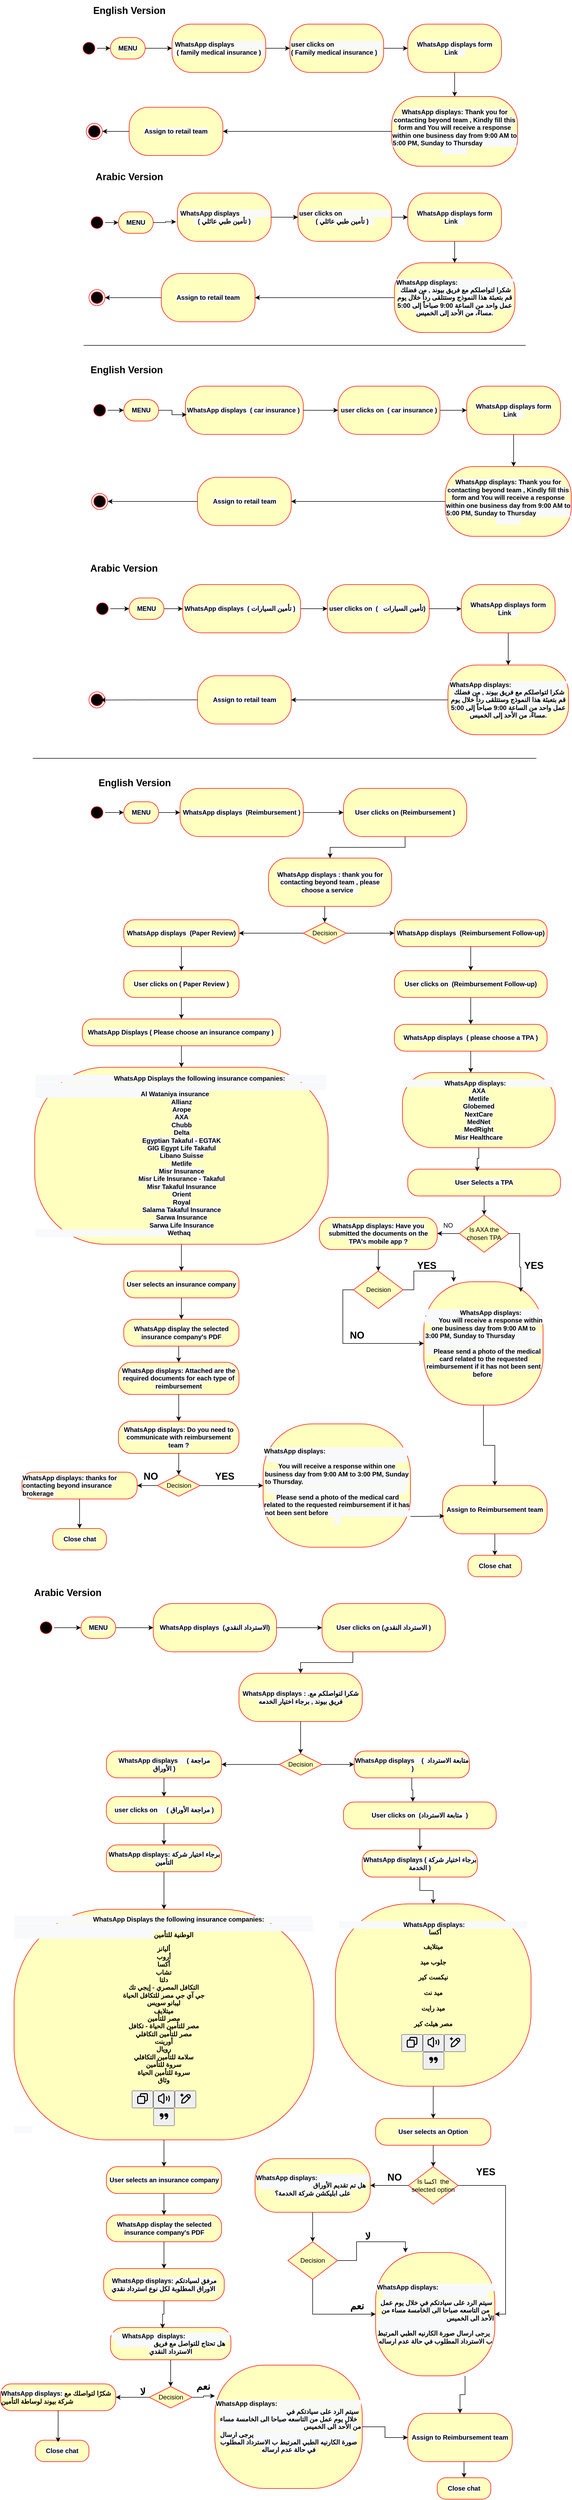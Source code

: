 <mxfile version="27.1.0">
  <diagram name="Page-1" id="CVPNebO4I3Dp9R8wXKXl">
    <mxGraphModel grid="1" page="1" gridSize="10" guides="1" tooltips="1" connect="1" arrows="1" fold="1" pageScale="1" pageWidth="850" pageHeight="1100" math="0" shadow="0">
      <root>
        <mxCell id="0" />
        <mxCell id="1" parent="0" />
        <mxCell id="884JPYB7_QhmBYuowr3j-41" style="edgeStyle=orthogonalEdgeStyle;rounded=0;orthogonalLoop=1;jettySize=auto;html=1;exitX=1;exitY=0.5;exitDx=0;exitDy=0;entryX=0;entryY=0.5;entryDx=0;entryDy=0;" edge="1" parent="1" source="Jbsk64EGyXA3VtT-6oXt-2" target="884JPYB7_QhmBYuowr3j-40">
          <mxGeometry relative="1" as="geometry" />
        </mxCell>
        <mxCell id="Jbsk64EGyXA3VtT-6oXt-2" value="tart" style="ellipse;html=1;shape=startState;fillColor=#000000;strokeColor=#ff0000;" vertex="1" parent="1">
          <mxGeometry x="-1690" y="-1315" width="30" height="30" as="geometry" />
        </mxCell>
        <mxCell id="884JPYB7_QhmBYuowr3j-12" style="edgeStyle=orthogonalEdgeStyle;rounded=0;orthogonalLoop=1;jettySize=auto;html=1;exitX=1;exitY=0.5;exitDx=0;exitDy=0;entryX=0;entryY=0.5;entryDx=0;entryDy=0;" edge="1" parent="1" source="884JPYB7_QhmBYuowr3j-1" target="884JPYB7_QhmBYuowr3j-4">
          <mxGeometry relative="1" as="geometry" />
        </mxCell>
        <mxCell id="884JPYB7_QhmBYuowr3j-1" value="&lt;span style=&quot;font-family: Helvetica, &amp;quot;VP Default&amp;quot;; font-weight: 700; text-align: left; background-color: rgb(248, 249, 250);&quot;&gt;&amp;nbsp;WhatsApp displays&amp;nbsp; &amp;nbsp; &amp;nbsp; &amp;nbsp; &amp;nbsp; &amp;nbsp; &amp;nbsp; &amp;nbsp; &amp;nbsp; &amp;nbsp; ( family medical insurance )&amp;nbsp;&lt;/span&gt;&lt;span style=&quot;font-family: Helvetica, &amp;quot;VP Default&amp;quot;; font-weight: 700; text-align: left; background-color: rgb(248, 249, 250);&quot;&gt;&amp;nbsp;&lt;/span&gt;" style="rounded=1;whiteSpace=wrap;html=1;arcSize=40;fontColor=#000000;fillColor=#ffffc0;strokeColor=#ff0000;" vertex="1" parent="1">
          <mxGeometry x="-1520" y="-1345" width="175" height="90" as="geometry" />
        </mxCell>
        <mxCell id="884JPYB7_QhmBYuowr3j-13" style="edgeStyle=orthogonalEdgeStyle;rounded=0;orthogonalLoop=1;jettySize=auto;html=1;exitX=1;exitY=0.5;exitDx=0;exitDy=0;entryX=0;entryY=0.5;entryDx=0;entryDy=0;" edge="1" parent="1" source="884JPYB7_QhmBYuowr3j-4" target="884JPYB7_QhmBYuowr3j-8">
          <mxGeometry relative="1" as="geometry" />
        </mxCell>
        <mxCell id="884JPYB7_QhmBYuowr3j-4" value="&lt;span style=&quot;font-family: Helvetica, &amp;quot;VP Default&amp;quot;; font-weight: 700; text-align: left; background-color: rgb(248, 249, 250);&quot;&gt;user clicks on&amp;nbsp; &amp;nbsp; &amp;nbsp; &amp;nbsp; &amp;nbsp; &amp;nbsp; &amp;nbsp; &amp;nbsp; &amp;nbsp; &amp;nbsp; &amp;nbsp; &amp;nbsp; &amp;nbsp; &amp;nbsp; ( Family medical insurance )&amp;nbsp;&amp;nbsp;&lt;/span&gt;&lt;span style=&quot;font-family: Helvetica, &amp;quot;VP Default&amp;quot;; font-weight: 700; text-align: left; background-color: rgb(248, 249, 250);&quot;&gt;&amp;nbsp;&lt;/span&gt;" style="rounded=1;whiteSpace=wrap;html=1;arcSize=40;fontColor=#000000;fillColor=#ffffc0;strokeColor=#ff0000;" vertex="1" parent="1">
          <mxGeometry x="-1300" y="-1345" width="175" height="90" as="geometry" />
        </mxCell>
        <mxCell id="884JPYB7_QhmBYuowr3j-7" value="&lt;b&gt;&lt;font style=&quot;font-size: 18px;&quot;&gt;English Version&lt;/font&gt;&lt;/b&gt;" style="text;html=1;align=center;verticalAlign=middle;resizable=0;points=[];autosize=1;strokeColor=none;fillColor=none;" vertex="1" parent="1">
          <mxGeometry x="-1680" y="-1390" width="160" height="40" as="geometry" />
        </mxCell>
        <mxCell id="884JPYB7_QhmBYuowr3j-14" style="edgeStyle=orthogonalEdgeStyle;rounded=0;orthogonalLoop=1;jettySize=auto;html=1;exitX=0.5;exitY=1;exitDx=0;exitDy=0;" edge="1" parent="1" source="884JPYB7_QhmBYuowr3j-8" target="884JPYB7_QhmBYuowr3j-10">
          <mxGeometry relative="1" as="geometry" />
        </mxCell>
        <mxCell id="884JPYB7_QhmBYuowr3j-8" value="&lt;span style=&quot;font-family: Helvetica, &amp;quot;VP Default&amp;quot;; font-weight: 700; text-align: left; background-color: rgb(248, 249, 250);&quot;&gt;WhatsApp displays form Link&amp;nbsp;&amp;nbsp;&amp;nbsp;&lt;/span&gt;&lt;span style=&quot;font-family: Helvetica, &amp;quot;VP Default&amp;quot;; font-weight: 700; text-align: left; background-color: rgb(248, 249, 250);&quot;&gt;&amp;nbsp;&lt;/span&gt;" style="rounded=1;whiteSpace=wrap;html=1;arcSize=40;fontColor=#000000;fillColor=#ffffc0;strokeColor=#ff0000;" vertex="1" parent="1">
          <mxGeometry x="-1080" y="-1345" width="175" height="90" as="geometry" />
        </mxCell>
        <mxCell id="884JPYB7_QhmBYuowr3j-16" style="edgeStyle=orthogonalEdgeStyle;rounded=0;orthogonalLoop=1;jettySize=auto;html=1;exitX=0;exitY=0.5;exitDx=0;exitDy=0;entryX=1;entryY=0.5;entryDx=0;entryDy=0;" edge="1" parent="1" source="884JPYB7_QhmBYuowr3j-10" target="884JPYB7_QhmBYuowr3j-15">
          <mxGeometry relative="1" as="geometry" />
        </mxCell>
        <mxCell id="884JPYB7_QhmBYuowr3j-10" value="&lt;span style=&quot;font-family: Helvetica, &amp;quot;VP Default&amp;quot;; font-weight: 700; text-align: left; background-color: rgb(248, 249, 250);&quot;&gt;WhatsApp displays: Thank you for contacting beyond team , Kindly fill this form and You will receive a response within one business day from 9:00 AM to 5:00 PM, Sunday to Thursday&amp;nbsp; &amp;nbsp; &amp;nbsp; &amp;nbsp; &amp;nbsp; &amp;nbsp; &amp;nbsp; &amp;nbsp; &amp;nbsp; &amp;nbsp; &amp;nbsp; &amp;nbsp; &amp;nbsp; &amp;nbsp; &amp;nbsp; &amp;nbsp; &amp;nbsp;&amp;nbsp;&lt;/span&gt;" style="rounded=1;whiteSpace=wrap;html=1;arcSize=40;fontColor=#000000;fillColor=#ffffc0;strokeColor=#ff0000;" vertex="1" parent="1">
          <mxGeometry x="-1110" y="-1210" width="235" height="130" as="geometry" />
        </mxCell>
        <mxCell id="884JPYB7_QhmBYuowr3j-18" style="edgeStyle=orthogonalEdgeStyle;rounded=0;orthogonalLoop=1;jettySize=auto;html=1;exitX=0;exitY=0.5;exitDx=0;exitDy=0;entryX=1;entryY=0.5;entryDx=0;entryDy=0;" edge="1" parent="1" source="884JPYB7_QhmBYuowr3j-15" target="884JPYB7_QhmBYuowr3j-17">
          <mxGeometry relative="1" as="geometry" />
        </mxCell>
        <mxCell id="884JPYB7_QhmBYuowr3j-15" value="&lt;div style=&quot;text-align: left;&quot;&gt;&lt;span style=&quot;color: light-dark(rgb(0, 0, 0), rgb(237, 237, 237)); background-color: rgb(248, 249, 250);&quot;&gt;&lt;font face=&quot;Helvetica, VP Default&quot;&gt;&lt;b&gt;Assign to retail team&lt;/b&gt;&lt;/font&gt;&lt;/span&gt;&lt;/div&gt;" style="rounded=1;whiteSpace=wrap;html=1;arcSize=40;fontColor=#000000;fillColor=#ffffc0;strokeColor=#ff0000;" vertex="1" parent="1">
          <mxGeometry x="-1600" y="-1190" width="175" height="90" as="geometry" />
        </mxCell>
        <mxCell id="884JPYB7_QhmBYuowr3j-17" value="" style="ellipse;html=1;shape=endState;fillColor=#000000;strokeColor=#ff0000;" vertex="1" parent="1">
          <mxGeometry x="-1680" y="-1160" width="30" height="30" as="geometry" />
        </mxCell>
        <mxCell id="884JPYB7_QhmBYuowr3j-19" value="&lt;b&gt;&lt;font style=&quot;font-size: 18px;&quot;&gt;Arabic Version&lt;/font&gt;&lt;/b&gt;" style="text;html=1;align=center;verticalAlign=middle;resizable=0;points=[];autosize=1;strokeColor=none;fillColor=none;" vertex="1" parent="1">
          <mxGeometry x="-1675" y="-1080" width="150" height="40" as="geometry" />
        </mxCell>
        <mxCell id="884JPYB7_QhmBYuowr3j-44" style="edgeStyle=orthogonalEdgeStyle;rounded=0;orthogonalLoop=1;jettySize=auto;html=1;exitX=1;exitY=0.5;exitDx=0;exitDy=0;entryX=0;entryY=0.5;entryDx=0;entryDy=0;" edge="1" parent="1" source="884JPYB7_QhmBYuowr3j-20" target="884JPYB7_QhmBYuowr3j-43">
          <mxGeometry relative="1" as="geometry" />
        </mxCell>
        <mxCell id="884JPYB7_QhmBYuowr3j-20" value="tart" style="ellipse;html=1;shape=startState;fillColor=#000000;strokeColor=#ff0000;" vertex="1" parent="1">
          <mxGeometry x="-1675" y="-990" width="30" height="30" as="geometry" />
        </mxCell>
        <mxCell id="884JPYB7_QhmBYuowr3j-24" style="edgeStyle=orthogonalEdgeStyle;rounded=0;orthogonalLoop=1;jettySize=auto;html=1;exitX=1;exitY=0.5;exitDx=0;exitDy=0;entryX=0;entryY=0.5;entryDx=0;entryDy=0;" edge="1" parent="1" source="884JPYB7_QhmBYuowr3j-21" target="884JPYB7_QhmBYuowr3j-23">
          <mxGeometry relative="1" as="geometry" />
        </mxCell>
        <mxCell id="884JPYB7_QhmBYuowr3j-21" value="&lt;span style=&quot;font-family: Helvetica, &amp;quot;VP Default&amp;quot;; font-weight: 700; text-align: left; background-color: rgb(248, 249, 250);&quot;&gt;&amp;nbsp;WhatsApp displays&amp;nbsp; &amp;nbsp; &amp;nbsp; &amp;nbsp; &amp;nbsp; &amp;nbsp; &amp;nbsp; &amp;nbsp; &amp;nbsp; &amp;nbsp; ( تأمين طبي عائلي&amp;nbsp;)&amp;nbsp;&lt;/span&gt;&lt;span style=&quot;font-family: Helvetica, &amp;quot;VP Default&amp;quot;; font-weight: 700; text-align: left; background-color: rgb(248, 249, 250);&quot;&gt;&amp;nbsp;&lt;/span&gt;" style="rounded=1;whiteSpace=wrap;html=1;arcSize=40;fontColor=#000000;fillColor=#ffffc0;strokeColor=#ff0000;" vertex="1" parent="1">
          <mxGeometry x="-1510" y="-1030" width="175" height="90" as="geometry" />
        </mxCell>
        <mxCell id="884JPYB7_QhmBYuowr3j-26" style="edgeStyle=orthogonalEdgeStyle;rounded=0;orthogonalLoop=1;jettySize=auto;html=1;exitX=1;exitY=0.5;exitDx=0;exitDy=0;" edge="1" parent="1" source="884JPYB7_QhmBYuowr3j-23" target="884JPYB7_QhmBYuowr3j-25">
          <mxGeometry relative="1" as="geometry" />
        </mxCell>
        <mxCell id="884JPYB7_QhmBYuowr3j-23" value="&lt;span style=&quot;font-family: Helvetica, &amp;quot;VP Default&amp;quot;; font-weight: 700; text-align: left; background-color: rgb(248, 249, 250);&quot;&gt;user clicks on&amp;nbsp; &amp;nbsp; &amp;nbsp; &amp;nbsp; &amp;nbsp; &amp;nbsp; &amp;nbsp; &amp;nbsp; &amp;nbsp; &amp;nbsp; &amp;nbsp; &amp;nbsp; &amp;nbsp; &amp;nbsp; ( تأمين طبي عائلي&amp;nbsp;)&amp;nbsp;&amp;nbsp;&lt;/span&gt;&lt;span style=&quot;font-family: Helvetica, &amp;quot;VP Default&amp;quot;; font-weight: 700; text-align: left; background-color: rgb(248, 249, 250);&quot;&gt;&amp;nbsp;&lt;/span&gt;" style="rounded=1;whiteSpace=wrap;html=1;arcSize=40;fontColor=#000000;fillColor=#ffffc0;strokeColor=#ff0000;" vertex="1" parent="1">
          <mxGeometry x="-1285" y="-1030" width="175" height="90" as="geometry" />
        </mxCell>
        <mxCell id="884JPYB7_QhmBYuowr3j-28" style="edgeStyle=orthogonalEdgeStyle;rounded=0;orthogonalLoop=1;jettySize=auto;html=1;exitX=0.5;exitY=1;exitDx=0;exitDy=0;" edge="1" parent="1" source="884JPYB7_QhmBYuowr3j-25" target="884JPYB7_QhmBYuowr3j-27">
          <mxGeometry relative="1" as="geometry" />
        </mxCell>
        <mxCell id="884JPYB7_QhmBYuowr3j-25" value="&lt;span style=&quot;font-family: Helvetica, &amp;quot;VP Default&amp;quot;; font-weight: 700; text-align: left; background-color: rgb(248, 249, 250);&quot;&gt;WhatsApp displays form Link&amp;nbsp;&amp;nbsp;&amp;nbsp;&lt;/span&gt;&lt;span style=&quot;font-family: Helvetica, &amp;quot;VP Default&amp;quot;; font-weight: 700; text-align: left; background-color: rgb(248, 249, 250);&quot;&gt;&amp;nbsp;&lt;/span&gt;" style="rounded=1;whiteSpace=wrap;html=1;arcSize=40;fontColor=#000000;fillColor=#ffffc0;strokeColor=#ff0000;" vertex="1" parent="1">
          <mxGeometry x="-1080" y="-1030" width="175" height="90" as="geometry" />
        </mxCell>
        <mxCell id="884JPYB7_QhmBYuowr3j-32" style="edgeStyle=orthogonalEdgeStyle;rounded=0;orthogonalLoop=1;jettySize=auto;html=1;exitX=0;exitY=0.5;exitDx=0;exitDy=0;entryX=1;entryY=0.5;entryDx=0;entryDy=0;" edge="1" parent="1" source="884JPYB7_QhmBYuowr3j-27" target="884JPYB7_QhmBYuowr3j-29">
          <mxGeometry relative="1" as="geometry" />
        </mxCell>
        <mxCell id="884JPYB7_QhmBYuowr3j-27" value="&lt;span style=&quot;font-family: Helvetica, &amp;quot;VP Default&amp;quot;; font-weight: 700; text-align: left; background-color: rgb(248, 249, 250);&quot;&gt;WhatsApp displays:&amp;nbsp; &amp;nbsp; &amp;nbsp; &amp;nbsp; &amp;nbsp; &amp;nbsp; &amp;nbsp; &amp;nbsp; &amp;nbsp; &amp;nbsp; &amp;nbsp; &amp;nbsp; &amp;nbsp; &amp;nbsp; &amp;nbsp; &amp;nbsp; &amp;nbsp;شكرا لتواصلكم مع فريق بيوند&amp;nbsp;, من فضلك قم بتعبئة هذا النموذج وستتلقى رداً خلال يوم عمل واحد من الساعة 9:00 صباحاً إلى 5:00 مساءً، من الأحد إلى الخميس.&lt;/span&gt;" style="rounded=1;whiteSpace=wrap;html=1;arcSize=40;fontColor=#000000;fillColor=#ffffc0;strokeColor=#ff0000;" vertex="1" parent="1">
          <mxGeometry x="-1105" y="-900" width="225" height="130" as="geometry" />
        </mxCell>
        <mxCell id="884JPYB7_QhmBYuowr3j-31" style="edgeStyle=orthogonalEdgeStyle;rounded=0;orthogonalLoop=1;jettySize=auto;html=1;exitX=0;exitY=0.5;exitDx=0;exitDy=0;entryX=1;entryY=0.5;entryDx=0;entryDy=0;" edge="1" parent="1" source="884JPYB7_QhmBYuowr3j-29" target="884JPYB7_QhmBYuowr3j-30">
          <mxGeometry relative="1" as="geometry" />
        </mxCell>
        <mxCell id="884JPYB7_QhmBYuowr3j-29" value="&lt;div style=&quot;text-align: left;&quot;&gt;&lt;span style=&quot;color: light-dark(rgb(0, 0, 0), rgb(237, 237, 237)); background-color: rgb(248, 249, 250);&quot;&gt;&lt;font face=&quot;Helvetica, VP Default&quot;&gt;&lt;b&gt;Assign to retail team&lt;/b&gt;&lt;/font&gt;&lt;/span&gt;&lt;/div&gt;" style="rounded=1;whiteSpace=wrap;html=1;arcSize=40;fontColor=#000000;fillColor=#ffffc0;strokeColor=#ff0000;" vertex="1" parent="1">
          <mxGeometry x="-1540" y="-880" width="175" height="90" as="geometry" />
        </mxCell>
        <mxCell id="884JPYB7_QhmBYuowr3j-30" value="" style="ellipse;html=1;shape=endState;fillColor=#000000;strokeColor=#ff0000;" vertex="1" parent="1">
          <mxGeometry x="-1675" y="-850" width="30" height="30" as="geometry" />
        </mxCell>
        <mxCell id="884JPYB7_QhmBYuowr3j-33" value="" style="line;strokeWidth=1;fillColor=none;align=left;verticalAlign=middle;spacingTop=-1;spacingLeft=3;spacingRight=3;rotatable=0;labelPosition=right;points=[];portConstraint=eastwest;strokeColor=inherit;" vertex="1" parent="1">
          <mxGeometry x="-1685" y="-750" width="825" height="8" as="geometry" />
        </mxCell>
        <mxCell id="884JPYB7_QhmBYuowr3j-34" value="&lt;b&gt;&lt;font style=&quot;font-size: 18px;&quot;&gt;English Version&lt;/font&gt;&lt;/b&gt;" style="text;html=1;align=center;verticalAlign=middle;resizable=0;points=[];autosize=1;strokeColor=none;fillColor=none;" vertex="1" parent="1">
          <mxGeometry x="-1685" y="-720" width="160" height="40" as="geometry" />
        </mxCell>
        <mxCell id="884JPYB7_QhmBYuowr3j-37" style="edgeStyle=orthogonalEdgeStyle;rounded=0;orthogonalLoop=1;jettySize=auto;html=1;exitX=1;exitY=0.5;exitDx=0;exitDy=0;" edge="1" parent="1" source="884JPYB7_QhmBYuowr3j-35">
          <mxGeometry relative="1" as="geometry">
            <mxPoint x="-1610" y="-625" as="targetPoint" />
          </mxGeometry>
        </mxCell>
        <mxCell id="884JPYB7_QhmBYuowr3j-35" value="tart" style="ellipse;html=1;shape=startState;fillColor=#000000;strokeColor=#ff0000;" vertex="1" parent="1">
          <mxGeometry x="-1670" y="-640" width="30" height="30" as="geometry" />
        </mxCell>
        <mxCell id="884JPYB7_QhmBYuowr3j-51" style="edgeStyle=orthogonalEdgeStyle;rounded=0;orthogonalLoop=1;jettySize=auto;html=1;exitX=1;exitY=0.5;exitDx=0;exitDy=0;entryX=0;entryY=0.5;entryDx=0;entryDy=0;" edge="1" parent="1" source="884JPYB7_QhmBYuowr3j-38" target="884JPYB7_QhmBYuowr3j-50">
          <mxGeometry relative="1" as="geometry" />
        </mxCell>
        <mxCell id="884JPYB7_QhmBYuowr3j-38" value="&lt;span style=&quot;font-family: Helvetica, &amp;quot;VP Default&amp;quot;; font-weight: 700; text-align: left; background-color: rgb(248, 249, 250);&quot;&gt;WhatsApp displays&amp;nbsp; ( car insurance )&amp;nbsp;&lt;/span&gt;" style="rounded=1;whiteSpace=wrap;html=1;arcSize=40;fontColor=#000000;fillColor=#ffffc0;strokeColor=#ff0000;" vertex="1" parent="1">
          <mxGeometry x="-1495" y="-670" width="220" height="90" as="geometry" />
        </mxCell>
        <mxCell id="884JPYB7_QhmBYuowr3j-42" style="edgeStyle=orthogonalEdgeStyle;rounded=0;orthogonalLoop=1;jettySize=auto;html=1;exitX=1;exitY=0.5;exitDx=0;exitDy=0;entryX=0;entryY=0.5;entryDx=0;entryDy=0;" edge="1" parent="1" source="884JPYB7_QhmBYuowr3j-40" target="884JPYB7_QhmBYuowr3j-1">
          <mxGeometry relative="1" as="geometry" />
        </mxCell>
        <mxCell id="884JPYB7_QhmBYuowr3j-40" value="&lt;div style=&quot;text-align: left;&quot;&gt;&lt;span style=&quot;color: light-dark(rgb(0, 0, 0), rgb(237, 237, 237)); background-color: rgb(248, 249, 250);&quot;&gt;&lt;font face=&quot;Helvetica, VP Default&quot;&gt;&lt;b&gt;MENU&lt;/b&gt;&lt;/font&gt;&lt;/span&gt;&lt;/div&gt;" style="rounded=1;whiteSpace=wrap;html=1;arcSize=50;fontColor=#000000;fillColor=#ffffc0;strokeColor=#ff0000;" vertex="1" parent="1">
          <mxGeometry x="-1635" y="-1320" width="65" height="40" as="geometry" />
        </mxCell>
        <mxCell id="884JPYB7_QhmBYuowr3j-43" value="&lt;div style=&quot;text-align: left;&quot;&gt;&lt;span style=&quot;color: light-dark(rgb(0, 0, 0), rgb(237, 237, 237)); background-color: rgb(248, 249, 250);&quot;&gt;&lt;font face=&quot;Helvetica, VP Default&quot;&gt;&lt;b&gt;MENU&lt;/b&gt;&lt;/font&gt;&lt;/span&gt;&lt;/div&gt;" style="rounded=1;whiteSpace=wrap;html=1;arcSize=50;fontColor=#000000;fillColor=#ffffc0;strokeColor=#ff0000;" vertex="1" parent="1">
          <mxGeometry x="-1620" y="-995" width="65" height="40" as="geometry" />
        </mxCell>
        <mxCell id="884JPYB7_QhmBYuowr3j-45" style="edgeStyle=orthogonalEdgeStyle;rounded=0;orthogonalLoop=1;jettySize=auto;html=1;exitX=1;exitY=0.5;exitDx=0;exitDy=0;entryX=-0.014;entryY=0.596;entryDx=0;entryDy=0;entryPerimeter=0;" edge="1" parent="1" source="884JPYB7_QhmBYuowr3j-43" target="884JPYB7_QhmBYuowr3j-21">
          <mxGeometry relative="1" as="geometry" />
        </mxCell>
        <mxCell id="884JPYB7_QhmBYuowr3j-48" value="&lt;div style=&quot;text-align: left;&quot;&gt;&lt;span style=&quot;color: light-dark(rgb(0, 0, 0), rgb(237, 237, 237)); background-color: rgb(248, 249, 250);&quot;&gt;&lt;font face=&quot;Helvetica, VP Default&quot;&gt;&lt;b&gt;MENU&lt;/b&gt;&lt;/font&gt;&lt;/span&gt;&lt;/div&gt;" style="rounded=1;whiteSpace=wrap;html=1;arcSize=50;fontColor=#000000;fillColor=#ffffc0;strokeColor=#ff0000;" vertex="1" parent="1">
          <mxGeometry x="-1610" y="-645" width="65" height="40" as="geometry" />
        </mxCell>
        <mxCell id="884JPYB7_QhmBYuowr3j-49" style="edgeStyle=orthogonalEdgeStyle;rounded=0;orthogonalLoop=1;jettySize=auto;html=1;exitX=1;exitY=0.5;exitDx=0;exitDy=0;entryX=0.011;entryY=0.591;entryDx=0;entryDy=0;entryPerimeter=0;" edge="1" parent="1" source="884JPYB7_QhmBYuowr3j-48" target="884JPYB7_QhmBYuowr3j-38">
          <mxGeometry relative="1" as="geometry" />
        </mxCell>
        <mxCell id="884JPYB7_QhmBYuowr3j-53" style="edgeStyle=orthogonalEdgeStyle;rounded=0;orthogonalLoop=1;jettySize=auto;html=1;exitX=1;exitY=0.5;exitDx=0;exitDy=0;entryX=0;entryY=0.5;entryDx=0;entryDy=0;" edge="1" parent="1" source="884JPYB7_QhmBYuowr3j-50" target="884JPYB7_QhmBYuowr3j-52">
          <mxGeometry relative="1" as="geometry" />
        </mxCell>
        <mxCell id="884JPYB7_QhmBYuowr3j-50" value="&lt;span style=&quot;font-family: Helvetica, &amp;quot;VP Default&amp;quot;; font-weight: 700; text-align: left; background-color: rgb(248, 249, 250);&quot;&gt;user clicks on&amp;nbsp; ( car insurance )&lt;/span&gt;" style="rounded=1;whiteSpace=wrap;html=1;arcSize=40;fontColor=#000000;fillColor=#ffffc0;strokeColor=#ff0000;" vertex="1" parent="1">
          <mxGeometry x="-1210" y="-670" width="190" height="90" as="geometry" />
        </mxCell>
        <mxCell id="884JPYB7_QhmBYuowr3j-55" style="edgeStyle=orthogonalEdgeStyle;rounded=0;orthogonalLoop=1;jettySize=auto;html=1;exitX=0.5;exitY=1;exitDx=0;exitDy=0;entryX=0.5;entryY=0;entryDx=0;entryDy=0;" edge="1" parent="1" source="884JPYB7_QhmBYuowr3j-52">
          <mxGeometry relative="1" as="geometry">
            <mxPoint x="-882.5" y="-520" as="targetPoint" />
          </mxGeometry>
        </mxCell>
        <mxCell id="884JPYB7_QhmBYuowr3j-52" value="&lt;span style=&quot;font-family: Helvetica, &amp;quot;VP Default&amp;quot;; font-weight: 700; text-align: left; background-color: rgb(248, 249, 250);&quot;&gt;WhatsApp displays form Link&amp;nbsp;&amp;nbsp;&amp;nbsp;&lt;/span&gt;&lt;span style=&quot;font-family: Helvetica, &amp;quot;VP Default&amp;quot;; font-weight: 700; text-align: left; background-color: rgb(248, 249, 250);&quot;&gt;&amp;nbsp;&lt;/span&gt;" style="rounded=1;whiteSpace=wrap;html=1;arcSize=40;fontColor=#000000;fillColor=#ffffc0;strokeColor=#ff0000;" vertex="1" parent="1">
          <mxGeometry x="-970" y="-670" width="175" height="90" as="geometry" />
        </mxCell>
        <mxCell id="884JPYB7_QhmBYuowr3j-58" style="edgeStyle=orthogonalEdgeStyle;rounded=0;orthogonalLoop=1;jettySize=auto;html=1;exitX=0;exitY=0.5;exitDx=0;exitDy=0;entryX=1;entryY=0.5;entryDx=0;entryDy=0;" edge="1" parent="1" source="884JPYB7_QhmBYuowr3j-56" target="884JPYB7_QhmBYuowr3j-57">
          <mxGeometry relative="1" as="geometry" />
        </mxCell>
        <mxCell id="884JPYB7_QhmBYuowr3j-56" value="&lt;span style=&quot;font-family: Helvetica, &amp;quot;VP Default&amp;quot;; font-weight: 700; text-align: left; background-color: rgb(248, 249, 250);&quot;&gt;WhatsApp displays: Thank you for contacting beyond team , Kindly fill this form and You will receive a response within one business day from 9:00 AM to 5:00 PM, Sunday to Thursday&amp;nbsp; &amp;nbsp; &amp;nbsp; &amp;nbsp; &amp;nbsp; &amp;nbsp; &amp;nbsp; &amp;nbsp; &amp;nbsp; &amp;nbsp; &amp;nbsp; &amp;nbsp; &amp;nbsp; &amp;nbsp; &amp;nbsp; &amp;nbsp; &amp;nbsp;&amp;nbsp;&lt;/span&gt;" style="rounded=1;whiteSpace=wrap;html=1;arcSize=40;fontColor=#000000;fillColor=#ffffc0;strokeColor=#ff0000;" vertex="1" parent="1">
          <mxGeometry x="-1010" y="-520" width="235" height="130" as="geometry" />
        </mxCell>
        <mxCell id="884JPYB7_QhmBYuowr3j-60" style="edgeStyle=orthogonalEdgeStyle;rounded=0;orthogonalLoop=1;jettySize=auto;html=1;exitX=0;exitY=0.5;exitDx=0;exitDy=0;entryX=1;entryY=0.5;entryDx=0;entryDy=0;" edge="1" parent="1" source="884JPYB7_QhmBYuowr3j-57" target="884JPYB7_QhmBYuowr3j-59">
          <mxGeometry relative="1" as="geometry" />
        </mxCell>
        <mxCell id="884JPYB7_QhmBYuowr3j-57" value="&lt;div style=&quot;text-align: left;&quot;&gt;&lt;span style=&quot;color: light-dark(rgb(0, 0, 0), rgb(237, 237, 237)); background-color: rgb(248, 249, 250);&quot;&gt;&lt;font face=&quot;Helvetica, VP Default&quot;&gt;&lt;b&gt;Assign to retail team&lt;/b&gt;&lt;/font&gt;&lt;/span&gt;&lt;/div&gt;" style="rounded=1;whiteSpace=wrap;html=1;arcSize=40;fontColor=#000000;fillColor=#ffffc0;strokeColor=#ff0000;" vertex="1" parent="1">
          <mxGeometry x="-1472.5" y="-500" width="175" height="90" as="geometry" />
        </mxCell>
        <mxCell id="884JPYB7_QhmBYuowr3j-59" value="" style="ellipse;html=1;shape=endState;fillColor=#000000;strokeColor=#ff0000;" vertex="1" parent="1">
          <mxGeometry x="-1670" y="-470" width="30" height="30" as="geometry" />
        </mxCell>
        <mxCell id="884JPYB7_QhmBYuowr3j-61" value="&lt;b&gt;&lt;font style=&quot;font-size: 18px;&quot;&gt;Arabic Version&lt;/font&gt;&lt;/b&gt;" style="text;html=1;align=center;verticalAlign=middle;resizable=0;points=[];autosize=1;strokeColor=none;fillColor=none;" vertex="1" parent="1">
          <mxGeometry x="-1685" y="-350" width="150" height="40" as="geometry" />
        </mxCell>
        <mxCell id="884JPYB7_QhmBYuowr3j-64" style="edgeStyle=orthogonalEdgeStyle;rounded=0;orthogonalLoop=1;jettySize=auto;html=1;exitX=1;exitY=0.5;exitDx=0;exitDy=0;entryX=0;entryY=0.5;entryDx=0;entryDy=0;" edge="1" parent="1" source="884JPYB7_QhmBYuowr3j-62" target="884JPYB7_QhmBYuowr3j-63">
          <mxGeometry relative="1" as="geometry" />
        </mxCell>
        <mxCell id="884JPYB7_QhmBYuowr3j-62" value="tart" style="ellipse;html=1;shape=startState;fillColor=#000000;strokeColor=#ff0000;" vertex="1" parent="1">
          <mxGeometry x="-1665" y="-270" width="30" height="30" as="geometry" />
        </mxCell>
        <mxCell id="884JPYB7_QhmBYuowr3j-66" style="edgeStyle=orthogonalEdgeStyle;rounded=0;orthogonalLoop=1;jettySize=auto;html=1;exitX=1;exitY=0.5;exitDx=0;exitDy=0;entryX=0;entryY=0.5;entryDx=0;entryDy=0;" edge="1" parent="1" source="884JPYB7_QhmBYuowr3j-63" target="884JPYB7_QhmBYuowr3j-65">
          <mxGeometry relative="1" as="geometry" />
        </mxCell>
        <mxCell id="884JPYB7_QhmBYuowr3j-63" value="&lt;div style=&quot;text-align: left;&quot;&gt;&lt;span style=&quot;color: light-dark(rgb(0, 0, 0), rgb(237, 237, 237)); background-color: rgb(248, 249, 250);&quot;&gt;&lt;font face=&quot;Helvetica, VP Default&quot;&gt;&lt;b&gt;MENU&lt;/b&gt;&lt;/font&gt;&lt;/span&gt;&lt;/div&gt;" style="rounded=1;whiteSpace=wrap;html=1;arcSize=50;fontColor=#000000;fillColor=#ffffc0;strokeColor=#ff0000;" vertex="1" parent="1">
          <mxGeometry x="-1600" y="-275" width="65" height="40" as="geometry" />
        </mxCell>
        <mxCell id="884JPYB7_QhmBYuowr3j-68" style="edgeStyle=orthogonalEdgeStyle;rounded=0;orthogonalLoop=1;jettySize=auto;html=1;exitX=1;exitY=0.5;exitDx=0;exitDy=0;entryX=0;entryY=0.5;entryDx=0;entryDy=0;" edge="1" parent="1" source="884JPYB7_QhmBYuowr3j-65" target="884JPYB7_QhmBYuowr3j-67">
          <mxGeometry relative="1" as="geometry" />
        </mxCell>
        <mxCell id="884JPYB7_QhmBYuowr3j-65" value="&lt;span style=&quot;font-family: Helvetica, &amp;quot;VP Default&amp;quot;; font-weight: 700; text-align: left; background-color: rgb(248, 249, 250);&quot;&gt;WhatsApp displays&amp;nbsp; ( تأمين السيارات&amp;nbsp;)&amp;nbsp;&amp;nbsp;&lt;/span&gt;" style="rounded=1;whiteSpace=wrap;html=1;arcSize=40;fontColor=#000000;fillColor=#ffffc0;strokeColor=#ff0000;" vertex="1" parent="1">
          <mxGeometry x="-1500" y="-300" width="220" height="90" as="geometry" />
        </mxCell>
        <mxCell id="884JPYB7_QhmBYuowr3j-70" style="edgeStyle=orthogonalEdgeStyle;rounded=0;orthogonalLoop=1;jettySize=auto;html=1;exitX=1;exitY=0.5;exitDx=0;exitDy=0;entryX=0;entryY=0.5;entryDx=0;entryDy=0;" edge="1" parent="1" source="884JPYB7_QhmBYuowr3j-67" target="884JPYB7_QhmBYuowr3j-69">
          <mxGeometry relative="1" as="geometry" />
        </mxCell>
        <mxCell id="884JPYB7_QhmBYuowr3j-67" value="&lt;span style=&quot;font-family: Helvetica, &amp;quot;VP Default&amp;quot;; font-weight: 700; text-align: left; background-color: rgb(248, 249, 250);&quot;&gt;user clicks on&amp;nbsp; (&amp;nbsp;&amp;nbsp;&amp;nbsp;تأمين السيارات)&amp;nbsp;&lt;/span&gt;" style="rounded=1;whiteSpace=wrap;html=1;arcSize=40;fontColor=#000000;fillColor=#ffffc0;strokeColor=#ff0000;" vertex="1" parent="1">
          <mxGeometry x="-1230" y="-300" width="190" height="90" as="geometry" />
        </mxCell>
        <mxCell id="884JPYB7_QhmBYuowr3j-73" style="edgeStyle=orthogonalEdgeStyle;rounded=0;orthogonalLoop=1;jettySize=auto;html=1;exitX=0.5;exitY=1;exitDx=0;exitDy=0;" edge="1" parent="1" source="884JPYB7_QhmBYuowr3j-69" target="884JPYB7_QhmBYuowr3j-72">
          <mxGeometry relative="1" as="geometry" />
        </mxCell>
        <mxCell id="884JPYB7_QhmBYuowr3j-69" value="&lt;span style=&quot;font-family: Helvetica, &amp;quot;VP Default&amp;quot;; font-weight: 700; text-align: left; background-color: rgb(248, 249, 250);&quot;&gt;WhatsApp displays form Link&amp;nbsp;&amp;nbsp;&amp;nbsp;&lt;/span&gt;&lt;span style=&quot;font-family: Helvetica, &amp;quot;VP Default&amp;quot;; font-weight: 700; text-align: left; background-color: rgb(248, 249, 250);&quot;&gt;&amp;nbsp;&lt;/span&gt;" style="rounded=1;whiteSpace=wrap;html=1;arcSize=40;fontColor=#000000;fillColor=#ffffc0;strokeColor=#ff0000;" vertex="1" parent="1">
          <mxGeometry x="-980" y="-300" width="175" height="90" as="geometry" />
        </mxCell>
        <mxCell id="884JPYB7_QhmBYuowr3j-75" style="edgeStyle=orthogonalEdgeStyle;rounded=0;orthogonalLoop=1;jettySize=auto;html=1;exitX=0;exitY=0.5;exitDx=0;exitDy=0;" edge="1" parent="1" source="884JPYB7_QhmBYuowr3j-72" target="884JPYB7_QhmBYuowr3j-74">
          <mxGeometry relative="1" as="geometry" />
        </mxCell>
        <mxCell id="884JPYB7_QhmBYuowr3j-72" value="&lt;span style=&quot;font-family: Helvetica, &amp;quot;VP Default&amp;quot;; font-weight: 700; text-align: left; background-color: rgb(248, 249, 250);&quot;&gt;WhatsApp displays:&amp;nbsp; &amp;nbsp; &amp;nbsp; &amp;nbsp; &amp;nbsp; &amp;nbsp; &amp;nbsp; &amp;nbsp; &amp;nbsp; &amp;nbsp; &amp;nbsp; &amp;nbsp; &amp;nbsp; &amp;nbsp; &amp;nbsp; &amp;nbsp; &amp;nbsp;شكرا لتواصلكم مع فريق بيوند&amp;nbsp;, من فضلك قم بتعبئة هذا النموذج وستتلقى رداً خلال يوم عمل واحد من الساعة 9:00 صباحاً إلى 5:00 مساءً، من الأحد إلى الخميس.&lt;/span&gt;" style="rounded=1;whiteSpace=wrap;html=1;arcSize=40;fontColor=#000000;fillColor=#ffffc0;strokeColor=#ff0000;" vertex="1" parent="1">
          <mxGeometry x="-1005" y="-150" width="225" height="130" as="geometry" />
        </mxCell>
        <mxCell id="884JPYB7_QhmBYuowr3j-74" value="&lt;div style=&quot;text-align: left;&quot;&gt;&lt;span style=&quot;color: light-dark(rgb(0, 0, 0), rgb(237, 237, 237)); background-color: rgb(248, 249, 250);&quot;&gt;&lt;font face=&quot;Helvetica, VP Default&quot;&gt;&lt;b&gt;Assign to retail team&lt;/b&gt;&lt;/font&gt;&lt;/span&gt;&lt;/div&gt;" style="rounded=1;whiteSpace=wrap;html=1;arcSize=40;fontColor=#000000;fillColor=#ffffc0;strokeColor=#ff0000;" vertex="1" parent="1">
          <mxGeometry x="-1472.5" y="-130" width="175" height="90" as="geometry" />
        </mxCell>
        <mxCell id="884JPYB7_QhmBYuowr3j-76" value="" style="ellipse;html=1;shape=endState;fillColor=#000000;strokeColor=#ff0000;" vertex="1" parent="1">
          <mxGeometry x="-1675" y="-100" width="30" height="30" as="geometry" />
        </mxCell>
        <mxCell id="884JPYB7_QhmBYuowr3j-77" style="edgeStyle=orthogonalEdgeStyle;rounded=0;orthogonalLoop=1;jettySize=auto;html=1;exitX=0;exitY=0.5;exitDx=0;exitDy=0;entryX=0.733;entryY=0.507;entryDx=0;entryDy=0;entryPerimeter=0;" edge="1" parent="1" source="884JPYB7_QhmBYuowr3j-74" target="884JPYB7_QhmBYuowr3j-76">
          <mxGeometry relative="1" as="geometry" />
        </mxCell>
        <mxCell id="884JPYB7_QhmBYuowr3j-78" value="" style="line;strokeWidth=1;fillColor=none;align=left;verticalAlign=middle;spacingTop=-1;spacingLeft=3;spacingRight=3;rotatable=0;labelPosition=right;points=[];portConstraint=eastwest;strokeColor=inherit;" vertex="1" parent="1">
          <mxGeometry x="-1780" y="20" width="940" height="8" as="geometry" />
        </mxCell>
        <mxCell id="884JPYB7_QhmBYuowr3j-82" style="edgeStyle=orthogonalEdgeStyle;rounded=0;orthogonalLoop=1;jettySize=auto;html=1;exitX=1;exitY=0.5;exitDx=0;exitDy=0;entryX=0;entryY=0.5;entryDx=0;entryDy=0;" edge="1" parent="1" source="884JPYB7_QhmBYuowr3j-80" target="884JPYB7_QhmBYuowr3j-81">
          <mxGeometry relative="1" as="geometry" />
        </mxCell>
        <mxCell id="884JPYB7_QhmBYuowr3j-80" value="tart" style="ellipse;html=1;shape=startState;fillColor=#000000;strokeColor=#ff0000;" vertex="1" parent="1">
          <mxGeometry x="-1675" y="110" width="30" height="30" as="geometry" />
        </mxCell>
        <mxCell id="884JPYB7_QhmBYuowr3j-84" style="edgeStyle=orthogonalEdgeStyle;rounded=0;orthogonalLoop=1;jettySize=auto;html=1;exitX=1;exitY=0.5;exitDx=0;exitDy=0;entryX=0;entryY=0.5;entryDx=0;entryDy=0;" edge="1" parent="1" source="884JPYB7_QhmBYuowr3j-81" target="884JPYB7_QhmBYuowr3j-83">
          <mxGeometry relative="1" as="geometry" />
        </mxCell>
        <mxCell id="884JPYB7_QhmBYuowr3j-81" value="&lt;div style=&quot;text-align: left;&quot;&gt;&lt;span style=&quot;color: light-dark(rgb(0, 0, 0), rgb(237, 237, 237)); background-color: rgb(248, 249, 250);&quot;&gt;&lt;font face=&quot;Helvetica, VP Default&quot;&gt;&lt;b&gt;MENU&lt;/b&gt;&lt;/font&gt;&lt;/span&gt;&lt;/div&gt;" style="rounded=1;whiteSpace=wrap;html=1;arcSize=50;fontColor=#000000;fillColor=#ffffc0;strokeColor=#ff0000;" vertex="1" parent="1">
          <mxGeometry x="-1610" y="105" width="65" height="40" as="geometry" />
        </mxCell>
        <mxCell id="884JPYB7_QhmBYuowr3j-86" style="edgeStyle=orthogonalEdgeStyle;rounded=0;orthogonalLoop=1;jettySize=auto;html=1;exitX=1;exitY=0.5;exitDx=0;exitDy=0;entryX=0;entryY=0.5;entryDx=0;entryDy=0;" edge="1" parent="1" source="884JPYB7_QhmBYuowr3j-83" target="884JPYB7_QhmBYuowr3j-85">
          <mxGeometry relative="1" as="geometry" />
        </mxCell>
        <mxCell id="884JPYB7_QhmBYuowr3j-83" value="&lt;span style=&quot;font-family: Helvetica, &amp;quot;VP Default&amp;quot;; font-weight: 700; text-align: left; background-color: rgb(248, 249, 250);&quot;&gt;WhatsApp displays&amp;nbsp; (Reimbursement )&lt;/span&gt;" style="rounded=1;whiteSpace=wrap;html=1;arcSize=40;fontColor=#000000;fillColor=#ffffc0;strokeColor=#ff0000;" vertex="1" parent="1">
          <mxGeometry x="-1505" y="80" width="230" height="90" as="geometry" />
        </mxCell>
        <mxCell id="884JPYB7_QhmBYuowr3j-88" style="edgeStyle=orthogonalEdgeStyle;rounded=0;orthogonalLoop=1;jettySize=auto;html=1;exitX=0.5;exitY=1;exitDx=0;exitDy=0;entryX=0.5;entryY=0;entryDx=0;entryDy=0;" edge="1" parent="1" source="884JPYB7_QhmBYuowr3j-85" target="884JPYB7_QhmBYuowr3j-87">
          <mxGeometry relative="1" as="geometry" />
        </mxCell>
        <mxCell id="884JPYB7_QhmBYuowr3j-85" value="&lt;span style=&quot;font-family: Helvetica, &amp;quot;VP Default&amp;quot;; font-weight: 700; text-align: left; background-color: rgb(248, 249, 250);&quot;&gt;User clicks on (Reimbursement )&lt;/span&gt;" style="rounded=1;whiteSpace=wrap;html=1;arcSize=40;fontColor=#000000;fillColor=#ffffc0;strokeColor=#ff0000;" vertex="1" parent="1">
          <mxGeometry x="-1200" y="80" width="230" height="90" as="geometry" />
        </mxCell>
        <mxCell id="884JPYB7_QhmBYuowr3j-95" style="edgeStyle=orthogonalEdgeStyle;rounded=0;orthogonalLoop=1;jettySize=auto;html=1;exitX=0.5;exitY=1;exitDx=0;exitDy=0;entryX=0.5;entryY=0;entryDx=0;entryDy=0;" edge="1" parent="1" source="884JPYB7_QhmBYuowr3j-87" target="884JPYB7_QhmBYuowr3j-91">
          <mxGeometry relative="1" as="geometry" />
        </mxCell>
        <mxCell id="884JPYB7_QhmBYuowr3j-87" value="&lt;span style=&quot;font-family: Helvetica, &amp;quot;VP Default&amp;quot;; font-weight: 700; text-align: left; background-color: rgb(248, 249, 250);&quot;&gt;WhatsApp displays : thank you for contacting beyond team , please choose a service&amp;nbsp; &amp;nbsp;&lt;/span&gt;" style="rounded=1;whiteSpace=wrap;html=1;arcSize=40;fontColor=#000000;fillColor=#ffffc0;strokeColor=#ff0000;" vertex="1" parent="1">
          <mxGeometry x="-1340" y="210" width="230" height="90" as="geometry" />
        </mxCell>
        <mxCell id="884JPYB7_QhmBYuowr3j-101" style="edgeStyle=orthogonalEdgeStyle;rounded=0;orthogonalLoop=1;jettySize=auto;html=1;exitX=0.5;exitY=1;exitDx=0;exitDy=0;" edge="1" parent="1" source="884JPYB7_QhmBYuowr3j-89" target="884JPYB7_QhmBYuowr3j-100">
          <mxGeometry relative="1" as="geometry" />
        </mxCell>
        <mxCell id="884JPYB7_QhmBYuowr3j-89" value="&lt;span style=&quot;font-family: Helvetica, &amp;quot;VP Default&amp;quot;; font-weight: 700; text-align: left; background-color: rgb(248, 249, 250);&quot;&gt;WhatsApp displays&amp;nbsp; (Paper Review)&lt;/span&gt;" style="rounded=1;whiteSpace=wrap;html=1;arcSize=40;fontColor=#000000;fillColor=#ffffc0;strokeColor=#ff0000;" vertex="1" parent="1">
          <mxGeometry x="-1610" y="325" width="215" height="50" as="geometry" />
        </mxCell>
        <mxCell id="884JPYB7_QhmBYuowr3j-98" style="edgeStyle=orthogonalEdgeStyle;rounded=0;orthogonalLoop=1;jettySize=auto;html=1;exitX=0;exitY=0.5;exitDx=0;exitDy=0;entryX=1;entryY=0.5;entryDx=0;entryDy=0;" edge="1" parent="1" source="884JPYB7_QhmBYuowr3j-91" target="884JPYB7_QhmBYuowr3j-89">
          <mxGeometry relative="1" as="geometry" />
        </mxCell>
        <mxCell id="884JPYB7_QhmBYuowr3j-99" style="edgeStyle=orthogonalEdgeStyle;rounded=0;orthogonalLoop=1;jettySize=auto;html=1;exitX=1;exitY=0.5;exitDx=0;exitDy=0;entryX=0;entryY=0.5;entryDx=0;entryDy=0;" edge="1" parent="1" source="884JPYB7_QhmBYuowr3j-91" target="884JPYB7_QhmBYuowr3j-97">
          <mxGeometry relative="1" as="geometry" />
        </mxCell>
        <mxCell id="884JPYB7_QhmBYuowr3j-91" value="Decision" style="rhombus;whiteSpace=wrap;html=1;fontColor=#000000;fillColor=#ffffc0;strokeColor=#ff0000;" vertex="1" parent="1">
          <mxGeometry x="-1275" y="330" width="80" height="40" as="geometry" />
        </mxCell>
        <mxCell id="884JPYB7_QhmBYuowr3j-94" value="&lt;b&gt;&lt;font style=&quot;font-size: 18px;&quot;&gt;English Version&lt;/font&gt;&lt;/b&gt;" style="text;html=1;align=center;verticalAlign=middle;resizable=0;points=[];autosize=1;strokeColor=none;fillColor=none;" vertex="1" parent="1">
          <mxGeometry x="-1670" y="50" width="160" height="40" as="geometry" />
        </mxCell>
        <mxCell id="884JPYB7_QhmBYuowr3j-128" style="edgeStyle=orthogonalEdgeStyle;rounded=0;orthogonalLoop=1;jettySize=auto;html=1;exitX=0.5;exitY=1;exitDx=0;exitDy=0;" edge="1" parent="1" source="884JPYB7_QhmBYuowr3j-97" target="884JPYB7_QhmBYuowr3j-127">
          <mxGeometry relative="1" as="geometry" />
        </mxCell>
        <mxCell id="884JPYB7_QhmBYuowr3j-97" value="&lt;span style=&quot;font-family: Helvetica, &amp;quot;VP Default&amp;quot;; font-weight: 700; text-align: left; background-color: rgb(248, 249, 250);&quot;&gt;WhatsApp displays&amp;nbsp; (Reimbursement Follow-up)&lt;/span&gt;" style="rounded=1;whiteSpace=wrap;html=1;arcSize=40;fontColor=#000000;fillColor=#ffffc0;strokeColor=#ff0000;" vertex="1" parent="1">
          <mxGeometry x="-1105" y="325" width="285" height="50" as="geometry" />
        </mxCell>
        <mxCell id="884JPYB7_QhmBYuowr3j-103" style="edgeStyle=orthogonalEdgeStyle;rounded=0;orthogonalLoop=1;jettySize=auto;html=1;exitX=0.5;exitY=1;exitDx=0;exitDy=0;" edge="1" parent="1" source="884JPYB7_QhmBYuowr3j-100" target="884JPYB7_QhmBYuowr3j-102">
          <mxGeometry relative="1" as="geometry" />
        </mxCell>
        <mxCell id="884JPYB7_QhmBYuowr3j-100" value="&lt;span style=&quot;font-family: Helvetica, &amp;quot;VP Default&amp;quot;; font-weight: 700; text-align: left; background-color: rgb(248, 249, 250);&quot;&gt;User clicks on ( Paper Review )&lt;/span&gt;" style="rounded=1;whiteSpace=wrap;html=1;arcSize=40;fontColor=#000000;fillColor=#ffffc0;strokeColor=#ff0000;" vertex="1" parent="1">
          <mxGeometry x="-1610" y="420" width="215" height="50" as="geometry" />
        </mxCell>
        <mxCell id="884JPYB7_QhmBYuowr3j-106" style="edgeStyle=orthogonalEdgeStyle;rounded=0;orthogonalLoop=1;jettySize=auto;html=1;exitX=0.5;exitY=1;exitDx=0;exitDy=0;" edge="1" parent="1" source="884JPYB7_QhmBYuowr3j-102" target="884JPYB7_QhmBYuowr3j-105">
          <mxGeometry relative="1" as="geometry" />
        </mxCell>
        <mxCell id="884JPYB7_QhmBYuowr3j-102" value="&lt;div style=&quot;text-align: left;&quot;&gt;&lt;span style=&quot;color: light-dark(rgb(0, 0, 0), rgb(237, 237, 237)); background-color: rgb(248, 249, 250);&quot;&gt;&lt;font face=&quot;Helvetica, VP Default&quot;&gt;&lt;b&gt;WhatsApp Displays ( Please choose an insurance company )&amp;nbsp;&lt;/b&gt;&lt;/font&gt;&lt;/span&gt;&lt;/div&gt;" style="rounded=1;whiteSpace=wrap;html=1;arcSize=40;fontColor=#000000;fillColor=#ffffc0;strokeColor=#ff0000;" vertex="1" parent="1">
          <mxGeometry x="-1687.5" y="510" width="370" height="50" as="geometry" />
        </mxCell>
        <mxCell id="884JPYB7_QhmBYuowr3j-108" style="edgeStyle=orthogonalEdgeStyle;rounded=0;orthogonalLoop=1;jettySize=auto;html=1;exitX=0.5;exitY=1;exitDx=0;exitDy=0;" edge="1" parent="1" source="884JPYB7_QhmBYuowr3j-105" target="884JPYB7_QhmBYuowr3j-107">
          <mxGeometry relative="1" as="geometry" />
        </mxCell>
        <mxCell id="884JPYB7_QhmBYuowr3j-105" value="&lt;div style=&quot;text-align: left;&quot;&gt;&lt;span style=&quot;color: light-dark(rgb(0, 0, 0), rgb(237, 237, 237)); background-color: rgb(248, 249, 250);&quot;&gt;&lt;font face=&quot;Helvetica, VP Default&quot;&gt;&lt;b&gt;&amp;nbsp; &amp;nbsp; &amp;nbsp; &amp;nbsp; &amp;nbsp; &amp;nbsp; &amp;nbsp; &amp;nbsp; &amp;nbsp; &amp;nbsp; &amp;nbsp; &amp;nbsp; &amp;nbsp; &amp;nbsp; &amp;nbsp; &amp;nbsp; &amp;nbsp; &amp;nbsp; &amp;nbsp; &amp;nbsp; &amp;nbsp; &amp;nbsp; WhatsApp Displays the following insurance companies:&amp;nbsp; &amp;nbsp; &amp;nbsp; &amp;nbsp; &amp;nbsp; &amp;nbsp; &amp;nbsp; &amp;nbsp; &amp;nbsp; &amp;nbsp; &amp;nbsp; &amp;nbsp; &amp;nbsp; &amp;nbsp; &amp;nbsp; &amp;nbsp; &amp;nbsp; &amp;nbsp; &amp;nbsp; &amp;nbsp; &amp;nbsp; &amp;nbsp; &amp;nbsp; &amp;nbsp; &amp;nbsp; &amp;nbsp; &amp;nbsp; &amp;nbsp; &amp;nbsp; &amp;nbsp; &amp;nbsp; &amp;nbsp; &amp;nbsp; &amp;nbsp; &amp;nbsp; &amp;nbsp; &amp;nbsp; &amp;nbsp; &amp;nbsp; &amp;nbsp; &amp;nbsp; &amp;nbsp; &amp;nbsp; &amp;nbsp; &amp;nbsp; &amp;nbsp; &amp;nbsp; &amp;nbsp; &amp;nbsp; &amp;nbsp; &amp;nbsp; &amp;nbsp; &amp;nbsp; &amp;nbsp; &amp;nbsp; &amp;nbsp; &amp;nbsp; &amp;nbsp; &amp;nbsp; &amp;nbsp; &amp;nbsp; &amp;nbsp; &amp;nbsp; &amp;nbsp; &amp;nbsp; &amp;nbsp; &amp;nbsp; &amp;nbsp; &amp;nbsp; &amp;nbsp; &amp;nbsp; &amp;nbsp; &amp;nbsp; &amp;nbsp; &amp;nbsp; &amp;nbsp; &amp;nbsp; &amp;nbsp; &amp;nbsp; &amp;nbsp; &amp;nbsp; &amp;nbsp; &amp;nbsp; &amp;nbsp; &amp;nbsp; &amp;nbsp; &amp;nbsp; &amp;nbsp; &amp;nbsp; &amp;nbsp; &amp;nbsp; &amp;nbsp; &amp;nbsp; &amp;nbsp; &amp;nbsp; &amp;nbsp; &amp;nbsp; &amp;nbsp; &amp;nbsp; &amp;nbsp; &amp;nbsp; &amp;nbsp; &amp;nbsp; &amp;nbsp; &amp;nbsp; &amp;nbsp; &amp;nbsp; &amp;nbsp; &amp;nbsp; &amp;nbsp; &amp;nbsp; &amp;nbsp; &amp;nbsp; &amp;nbsp; &amp;nbsp; &amp;nbsp; &amp;nbsp; &amp;nbsp; &amp;nbsp; &amp;nbsp; &amp;nbsp; &amp;nbsp; &amp;nbsp; &amp;nbsp;&lt;/b&gt;&lt;/font&gt;&lt;/span&gt;&lt;span style=&quot;background-color: rgb(248, 249, 250); font-family: Helvetica, &amp;quot;VP Default&amp;quot;; font-weight: 700; color: light-dark(rgb(0, 0, 0), rgb(237, 237, 237));&quot;&gt;Al Wataniya insurance&lt;/span&gt;&lt;/div&gt;&lt;span style=&quot;font-family: Helvetica, &amp;quot;VP Default&amp;quot;; font-weight: 700; text-align: left; background-color: rgb(248, 249, 250);&quot;&gt;Allianz&lt;/span&gt;&lt;br style=&quot;box-sizing: content-box; -webkit-font-smoothing: antialiased; scrollbar-width: thin; padding: 0px; margin: 0px; font-family: Helvetica, &amp;quot;VP Default&amp;quot;; font-weight: 700; text-align: left; background-color: rgb(248, 249, 250);&quot;&gt;&lt;span style=&quot;font-family: Helvetica, &amp;quot;VP Default&amp;quot;; font-weight: 700; text-align: left; background-color: rgb(248, 249, 250);&quot;&gt;Arope&lt;/span&gt;&lt;br style=&quot;box-sizing: content-box; -webkit-font-smoothing: antialiased; scrollbar-width: thin; padding: 0px; margin: 0px; font-family: Helvetica, &amp;quot;VP Default&amp;quot;; font-weight: 700; text-align: left; background-color: rgb(248, 249, 250);&quot;&gt;&lt;span style=&quot;font-family: Helvetica, &amp;quot;VP Default&amp;quot;; font-weight: 700; text-align: left; background-color: rgb(248, 249, 250);&quot;&gt;AXA&lt;/span&gt;&lt;br style=&quot;box-sizing: content-box; -webkit-font-smoothing: antialiased; scrollbar-width: thin; padding: 0px; margin: 0px; font-family: Helvetica, &amp;quot;VP Default&amp;quot;; font-weight: 700; text-align: left; background-color: rgb(248, 249, 250);&quot;&gt;&lt;span style=&quot;font-family: Helvetica, &amp;quot;VP Default&amp;quot;; font-weight: 700; text-align: left; background-color: rgb(248, 249, 250);&quot;&gt;Chubb&lt;/span&gt;&lt;br style=&quot;box-sizing: content-box; -webkit-font-smoothing: antialiased; scrollbar-width: thin; padding: 0px; margin: 0px; font-family: Helvetica, &amp;quot;VP Default&amp;quot;; font-weight: 700; text-align: left; background-color: rgb(248, 249, 250);&quot;&gt;&lt;span style=&quot;font-family: Helvetica, &amp;quot;VP Default&amp;quot;; font-weight: 700; text-align: left; background-color: rgb(248, 249, 250);&quot;&gt;Delta&lt;/span&gt;&lt;br style=&quot;box-sizing: content-box; -webkit-font-smoothing: antialiased; scrollbar-width: thin; padding: 0px; margin: 0px; font-family: Helvetica, &amp;quot;VP Default&amp;quot;; font-weight: 700; text-align: left; background-color: rgb(248, 249, 250);&quot;&gt;&lt;span style=&quot;font-family: Helvetica, &amp;quot;VP Default&amp;quot;; font-weight: 700; text-align: left; background-color: rgb(248, 249, 250);&quot;&gt;Egyptian Takaful - EGTAK&lt;/span&gt;&lt;br style=&quot;box-sizing: content-box; -webkit-font-smoothing: antialiased; scrollbar-width: thin; padding: 0px; margin: 0px; font-family: Helvetica, &amp;quot;VP Default&amp;quot;; font-weight: 700; text-align: left; background-color: rgb(248, 249, 250);&quot;&gt;&lt;span style=&quot;font-family: Helvetica, &amp;quot;VP Default&amp;quot;; font-weight: 700; text-align: left; background-color: rgb(248, 249, 250);&quot;&gt;GIG Egypt Life Takaful&lt;/span&gt;&lt;br style=&quot;box-sizing: content-box; -webkit-font-smoothing: antialiased; scrollbar-width: thin; padding: 0px; margin: 0px; font-family: Helvetica, &amp;quot;VP Default&amp;quot;; font-weight: 700; text-align: left; background-color: rgb(248, 249, 250);&quot;&gt;&lt;span style=&quot;font-family: Helvetica, &amp;quot;VP Default&amp;quot;; font-weight: 700; text-align: left; background-color: rgb(248, 249, 250);&quot;&gt;Libano Suisse&lt;/span&gt;&lt;br style=&quot;box-sizing: content-box; -webkit-font-smoothing: antialiased; scrollbar-width: thin; padding: 0px; margin: 0px; font-family: Helvetica, &amp;quot;VP Default&amp;quot;; font-weight: 700; text-align: left; background-color: rgb(248, 249, 250);&quot;&gt;&lt;span style=&quot;font-family: Helvetica, &amp;quot;VP Default&amp;quot;; font-weight: 700; text-align: left; background-color: rgb(248, 249, 250);&quot;&gt;Metlife&lt;/span&gt;&lt;br style=&quot;box-sizing: content-box; -webkit-font-smoothing: antialiased; scrollbar-width: thin; padding: 0px; margin: 0px; font-family: Helvetica, &amp;quot;VP Default&amp;quot;; font-weight: 700; text-align: left; background-color: rgb(248, 249, 250);&quot;&gt;&lt;span style=&quot;font-family: Helvetica, &amp;quot;VP Default&amp;quot;; font-weight: 700; text-align: left; background-color: rgb(248, 249, 250);&quot;&gt;Misr Insurance&lt;/span&gt;&lt;br style=&quot;box-sizing: content-box; -webkit-font-smoothing: antialiased; scrollbar-width: thin; padding: 0px; margin: 0px; font-family: Helvetica, &amp;quot;VP Default&amp;quot;; font-weight: 700; text-align: left; background-color: rgb(248, 249, 250);&quot;&gt;&lt;span style=&quot;font-family: Helvetica, &amp;quot;VP Default&amp;quot;; font-weight: 700; text-align: left; background-color: rgb(248, 249, 250);&quot;&gt;Misr Life Insurance - Takaful&lt;/span&gt;&lt;br style=&quot;box-sizing: content-box; -webkit-font-smoothing: antialiased; scrollbar-width: thin; padding: 0px; margin: 0px; font-family: Helvetica, &amp;quot;VP Default&amp;quot;; font-weight: 700; text-align: left; background-color: rgb(248, 249, 250);&quot;&gt;&lt;span style=&quot;font-family: Helvetica, &amp;quot;VP Default&amp;quot;; font-weight: 700; text-align: left; background-color: rgb(248, 249, 250);&quot;&gt;Misr Takaful Insurance&lt;/span&gt;&lt;br style=&quot;box-sizing: content-box; -webkit-font-smoothing: antialiased; scrollbar-width: thin; padding: 0px; margin: 0px; font-family: Helvetica, &amp;quot;VP Default&amp;quot;; font-weight: 700; text-align: left; background-color: rgb(248, 249, 250);&quot;&gt;&lt;span style=&quot;font-family: Helvetica, &amp;quot;VP Default&amp;quot;; font-weight: 700; text-align: left; background-color: rgb(248, 249, 250);&quot;&gt;Orient&lt;/span&gt;&lt;br style=&quot;box-sizing: content-box; -webkit-font-smoothing: antialiased; scrollbar-width: thin; padding: 0px; margin: 0px; font-family: Helvetica, &amp;quot;VP Default&amp;quot;; font-weight: 700; text-align: left; background-color: rgb(248, 249, 250);&quot;&gt;&lt;span style=&quot;font-family: Helvetica, &amp;quot;VP Default&amp;quot;; font-weight: 700; text-align: left; background-color: rgb(248, 249, 250);&quot;&gt;Royal&lt;/span&gt;&lt;br style=&quot;box-sizing: content-box; -webkit-font-smoothing: antialiased; scrollbar-width: thin; padding: 0px; margin: 0px; font-family: Helvetica, &amp;quot;VP Default&amp;quot;; font-weight: 700; text-align: left; background-color: rgb(248, 249, 250);&quot;&gt;&lt;span style=&quot;font-family: Helvetica, &amp;quot;VP Default&amp;quot;; font-weight: 700; text-align: left; background-color: rgb(248, 249, 250);&quot;&gt;Salama Takaful Insurance&lt;/span&gt;&lt;br style=&quot;box-sizing: content-box; -webkit-font-smoothing: antialiased; scrollbar-width: thin; padding: 0px; margin: 0px; font-family: Helvetica, &amp;quot;VP Default&amp;quot;; font-weight: 700; text-align: left; background-color: rgb(248, 249, 250);&quot;&gt;&lt;span style=&quot;font-family: Helvetica, &amp;quot;VP Default&amp;quot;; font-weight: 700; text-align: left; background-color: rgb(248, 249, 250);&quot;&gt;Sarwa Insurance&lt;/span&gt;&lt;br style=&quot;box-sizing: content-box; -webkit-font-smoothing: antialiased; scrollbar-width: thin; padding: 0px; margin: 0px; font-family: Helvetica, &amp;quot;VP Default&amp;quot;; font-weight: 700; text-align: left; background-color: rgb(248, 249, 250);&quot;&gt;&lt;span style=&quot;font-family: Helvetica, &amp;quot;VP Default&amp;quot;; font-weight: 700; text-align: left; background-color: rgb(248, 249, 250);&quot;&gt;Sarwa Life Insurance&lt;/span&gt;&lt;br style=&quot;box-sizing: content-box; -webkit-font-smoothing: antialiased; scrollbar-width: thin; padding: 0px; margin: 0px; font-family: Helvetica, &amp;quot;VP Default&amp;quot;; font-weight: 700; text-align: left; background-color: rgb(248, 249, 250);&quot;&gt;&lt;div style=&quot;text-align: left;&quot;&gt;&lt;span style=&quot;color: light-dark(rgb(0, 0, 0), rgb(237, 237, 237)); background-color: rgb(248, 249, 250);&quot;&gt;&lt;span style=&quot;font-family: Helvetica, &amp;quot;VP Default&amp;quot;; font-weight: 700; color: light-dark(rgb(0, 0, 0), rgb(237, 237, 237));&quot;&gt;&amp;nbsp; &amp;nbsp; &amp;nbsp; &amp;nbsp; &amp;nbsp; &amp;nbsp; &amp;nbsp; &amp;nbsp; &amp;nbsp; &amp;nbsp; &amp;nbsp; &amp;nbsp; &amp;nbsp; &amp;nbsp; &amp;nbsp; &amp;nbsp; &amp;nbsp; &amp;nbsp; &amp;nbsp; &amp;nbsp; &amp;nbsp; &amp;nbsp; &amp;nbsp; &amp;nbsp; &amp;nbsp; &amp;nbsp; &amp;nbsp; &amp;nbsp; &amp;nbsp; &amp;nbsp; &amp;nbsp; &amp;nbsp; &amp;nbsp; &amp;nbsp; &amp;nbsp; &amp;nbsp; &amp;nbsp; Wethaq&lt;/span&gt;&lt;font face=&quot;Helvetica, VP Default&quot;&gt;&lt;b&gt;&amp;nbsp;&lt;/b&gt;&lt;/font&gt;&lt;/span&gt;&lt;/div&gt;" style="rounded=1;whiteSpace=wrap;html=1;arcSize=40;fontColor=#000000;fillColor=#ffffc0;strokeColor=#ff0000;" vertex="1" parent="1">
          <mxGeometry x="-1776.25" y="600" width="547.5" height="330" as="geometry" />
        </mxCell>
        <mxCell id="884JPYB7_QhmBYuowr3j-110" style="edgeStyle=orthogonalEdgeStyle;rounded=0;orthogonalLoop=1;jettySize=auto;html=1;exitX=0.5;exitY=1;exitDx=0;exitDy=0;" edge="1" parent="1" source="884JPYB7_QhmBYuowr3j-107" target="884JPYB7_QhmBYuowr3j-109">
          <mxGeometry relative="1" as="geometry" />
        </mxCell>
        <mxCell id="884JPYB7_QhmBYuowr3j-107" value="&lt;span style=&quot;font-family: Helvetica, &amp;quot;VP Default&amp;quot;; font-weight: 700; text-align: left; background-color: rgb(248, 249, 250);&quot;&gt;User selects an insurance company&lt;/span&gt;" style="rounded=1;whiteSpace=wrap;html=1;arcSize=40;fontColor=#000000;fillColor=#ffffc0;strokeColor=#ff0000;" vertex="1" parent="1">
          <mxGeometry x="-1610" y="980" width="215" height="50" as="geometry" />
        </mxCell>
        <mxCell id="884JPYB7_QhmBYuowr3j-112" style="edgeStyle=orthogonalEdgeStyle;rounded=0;orthogonalLoop=1;jettySize=auto;html=1;exitX=0.5;exitY=1;exitDx=0;exitDy=0;entryX=0.5;entryY=0;entryDx=0;entryDy=0;" edge="1" parent="1" source="884JPYB7_QhmBYuowr3j-109" target="884JPYB7_QhmBYuowr3j-111">
          <mxGeometry relative="1" as="geometry" />
        </mxCell>
        <mxCell id="884JPYB7_QhmBYuowr3j-109" value="&lt;span style=&quot;font-family: Helvetica, &amp;quot;VP Default&amp;quot;; font-weight: 700; text-align: left; background-color: rgb(248, 249, 250);&quot;&gt;WhatsApp display the selected insurance company&#39;s PDF&lt;/span&gt;" style="rounded=1;whiteSpace=wrap;html=1;arcSize=40;fontColor=#000000;fillColor=#ffffc0;strokeColor=#ff0000;" vertex="1" parent="1">
          <mxGeometry x="-1610" y="1070" width="215" height="50" as="geometry" />
        </mxCell>
        <mxCell id="884JPYB7_QhmBYuowr3j-114" style="edgeStyle=orthogonalEdgeStyle;rounded=0;orthogonalLoop=1;jettySize=auto;html=1;exitX=0.5;exitY=1;exitDx=0;exitDy=0;entryX=0.5;entryY=0;entryDx=0;entryDy=0;" edge="1" parent="1" source="884JPYB7_QhmBYuowr3j-111" target="884JPYB7_QhmBYuowr3j-113">
          <mxGeometry relative="1" as="geometry" />
        </mxCell>
        <mxCell id="884JPYB7_QhmBYuowr3j-111" value="&lt;span style=&quot;font-family: Helvetica, &amp;quot;VP Default&amp;quot;; font-weight: 700; text-align: left; background-color: rgb(248, 249, 250);&quot;&gt;WhatsApp displays: Attached are the required documents for each type of reimbursement&lt;/span&gt;" style="rounded=1;whiteSpace=wrap;html=1;arcSize=40;fontColor=#000000;fillColor=#ffffc0;strokeColor=#ff0000;" vertex="1" parent="1">
          <mxGeometry x="-1620" y="1150" width="225" height="60" as="geometry" />
        </mxCell>
        <mxCell id="884JPYB7_QhmBYuowr3j-116" style="edgeStyle=orthogonalEdgeStyle;rounded=0;orthogonalLoop=1;jettySize=auto;html=1;exitX=0.5;exitY=1;exitDx=0;exitDy=0;entryX=0.5;entryY=0;entryDx=0;entryDy=0;" edge="1" parent="1" source="884JPYB7_QhmBYuowr3j-113" target="884JPYB7_QhmBYuowr3j-115">
          <mxGeometry relative="1" as="geometry" />
        </mxCell>
        <mxCell id="884JPYB7_QhmBYuowr3j-113" value="&lt;span style=&quot;font-family: Helvetica, &amp;quot;VP Default&amp;quot;; font-weight: 700; text-align: left; background-color: rgb(248, 249, 250);&quot;&gt;WhatsApp displays:&amp;nbsp;&lt;/span&gt;&lt;span style=&quot;font-family: Helvetica, &amp;quot;VP Default&amp;quot;; font-weight: 700; text-align: left; background-color: rgb(248, 249, 250);&quot;&gt;Do you need to communicate with reimbursement team ?&lt;/span&gt;" style="rounded=1;whiteSpace=wrap;html=1;arcSize=40;fontColor=#000000;fillColor=#ffffc0;strokeColor=#ff0000;" vertex="1" parent="1">
          <mxGeometry x="-1620" y="1260" width="225" height="60" as="geometry" />
        </mxCell>
        <mxCell id="884JPYB7_QhmBYuowr3j-118" style="edgeStyle=orthogonalEdgeStyle;rounded=0;orthogonalLoop=1;jettySize=auto;html=1;exitX=0;exitY=0.5;exitDx=0;exitDy=0;entryX=1;entryY=0.5;entryDx=0;entryDy=0;" edge="1" parent="1" source="884JPYB7_QhmBYuowr3j-115" target="884JPYB7_QhmBYuowr3j-117">
          <mxGeometry relative="1" as="geometry" />
        </mxCell>
        <mxCell id="884JPYB7_QhmBYuowr3j-123" style="edgeStyle=orthogonalEdgeStyle;rounded=0;orthogonalLoop=1;jettySize=auto;html=1;exitX=1;exitY=0.5;exitDx=0;exitDy=0;" edge="1" parent="1" source="884JPYB7_QhmBYuowr3j-115" target="884JPYB7_QhmBYuowr3j-122">
          <mxGeometry relative="1" as="geometry" />
        </mxCell>
        <mxCell id="884JPYB7_QhmBYuowr3j-115" value="Decision" style="rhombus;whiteSpace=wrap;html=1;fontColor=#000000;fillColor=#ffffc0;strokeColor=#ff0000;" vertex="1" parent="1">
          <mxGeometry x="-1547.5" y="1360" width="80" height="40" as="geometry" />
        </mxCell>
        <mxCell id="884JPYB7_QhmBYuowr3j-117" value="&lt;div style=&quot;text-align: left;&quot;&gt;&lt;span style=&quot;color: light-dark(rgb(0, 0, 0), rgb(237, 237, 237)); background-color: rgb(248, 249, 250);&quot;&gt;&lt;font face=&quot;Helvetica, VP Default&quot;&gt;&lt;b&gt;WhatsApp displays: thanks for contacting beyond insurance brokerage&amp;nbsp;&lt;/b&gt;&lt;/font&gt;&lt;/span&gt;&lt;/div&gt;" style="rounded=1;whiteSpace=wrap;html=1;arcSize=40;fontColor=#000000;fillColor=#ffffc0;strokeColor=#ff0000;" vertex="1" parent="1">
          <mxGeometry x="-1800" y="1355" width="215" height="50" as="geometry" />
        </mxCell>
        <mxCell id="884JPYB7_QhmBYuowr3j-119" value="&lt;b&gt;&lt;font style=&quot;font-size: 18px;&quot;&gt;NO&lt;/font&gt;&lt;/b&gt;" style="text;html=1;align=center;verticalAlign=middle;resizable=0;points=[];autosize=1;strokeColor=none;fillColor=none;" vertex="1" parent="1">
          <mxGeometry x="-1585" y="1343" width="50" height="40" as="geometry" />
        </mxCell>
        <mxCell id="884JPYB7_QhmBYuowr3j-120" value="&lt;div style=&quot;text-align: left;&quot;&gt;&lt;span style=&quot;color: light-dark(rgb(0, 0, 0), rgb(237, 237, 237)); background-color: rgb(248, 249, 250);&quot;&gt;&lt;font face=&quot;Helvetica, VP Default&quot;&gt;&lt;b&gt;Close chat&lt;/b&gt;&lt;/font&gt;&lt;/span&gt;&lt;/div&gt;" style="rounded=1;whiteSpace=wrap;html=1;arcSize=40;fontColor=#000000;fillColor=#ffffc0;strokeColor=#ff0000;" vertex="1" parent="1">
          <mxGeometry x="-1742.5" y="1460" width="100" height="40" as="geometry" />
        </mxCell>
        <mxCell id="884JPYB7_QhmBYuowr3j-121" style="edgeStyle=orthogonalEdgeStyle;rounded=0;orthogonalLoop=1;jettySize=auto;html=1;exitX=0.5;exitY=1;exitDx=0;exitDy=0;" edge="1" parent="1" source="884JPYB7_QhmBYuowr3j-117" target="884JPYB7_QhmBYuowr3j-120">
          <mxGeometry relative="1" as="geometry" />
        </mxCell>
        <mxCell id="884JPYB7_QhmBYuowr3j-122" value="&lt;span style=&quot;font-family: Helvetica, &amp;quot;VP Default&amp;quot;; font-weight: 700; text-align: left; background-color: rgb(248, 249, 250);&quot;&gt;WhatsApp displays:&amp;nbsp; &amp;nbsp; &amp;nbsp; &amp;nbsp; &amp;nbsp; &amp;nbsp; &amp;nbsp; &amp;nbsp; &amp;nbsp; &amp;nbsp; &amp;nbsp; &amp;nbsp; &amp;nbsp; &amp;nbsp; &amp;nbsp; &amp;nbsp; &amp;nbsp; &amp;nbsp; &amp;nbsp; &amp;nbsp; &amp;nbsp; &amp;nbsp; &amp;nbsp; &amp;nbsp; &amp;nbsp; &amp;nbsp; &amp;nbsp; &amp;nbsp; &amp;nbsp; &amp;nbsp; &amp;nbsp; &amp;nbsp; &amp;nbsp; &amp;nbsp; &amp;nbsp; &amp;nbsp; &amp;nbsp; &amp;nbsp; &amp;nbsp; &amp;nbsp; &amp;nbsp; &amp;nbsp; &amp;nbsp; &amp;nbsp; &amp;nbsp; &amp;nbsp; &amp;nbsp; &amp;nbsp; &amp;nbsp; &amp;nbsp; &amp;nbsp; &amp;nbsp; &amp;nbsp; &amp;nbsp; &amp;nbsp; &amp;nbsp; &amp;nbsp; &amp;nbsp; &amp;nbsp; &amp;nbsp; &amp;nbsp; &amp;nbsp; &amp;nbsp; &amp;nbsp; You will receive a response within one business day from 9:00 AM to 3:00 PM, Sunday to Thursday.&amp;nbsp; &amp;nbsp; &amp;nbsp; &amp;nbsp; &amp;nbsp; &amp;nbsp; &amp;nbsp; &amp;nbsp; &amp;nbsp; &amp;nbsp; &amp;nbsp; &amp;nbsp; &amp;nbsp; &amp;nbsp; &amp;nbsp; &amp;nbsp; &amp;nbsp; &amp;nbsp; &amp;nbsp; &amp;nbsp; &amp;nbsp; &amp;nbsp; &amp;nbsp; &amp;nbsp; &amp;nbsp; &amp;nbsp; &amp;nbsp; &amp;nbsp; &amp;nbsp; &amp;nbsp; &amp;nbsp; &amp;nbsp; &amp;nbsp; &amp;nbsp; &amp;nbsp; &amp;nbsp; &amp;nbsp; &amp;nbsp; &amp;nbsp; &amp;nbsp; &amp;nbsp; &amp;nbsp; &amp;nbsp; &amp;nbsp; &amp;nbsp; &amp;nbsp; &amp;nbsp; &amp;nbsp; &amp;nbsp; &amp;nbsp; &amp;nbsp; &amp;nbsp; &amp;nbsp; &amp;nbsp; &amp;nbsp; &amp;nbsp; &amp;nbsp; &amp;nbsp; &amp;nbsp; &amp;nbsp; &amp;nbsp; &amp;nbsp; &amp;nbsp; &amp;nbsp; &amp;nbsp; &amp;nbsp; &amp;nbsp; &amp;nbsp; &amp;nbsp; &amp;nbsp; &amp;nbsp;Please send a photo of the medical card related to the requested reimbursement if it has not been sent before&amp;nbsp; &amp;nbsp; &amp;nbsp; &amp;nbsp; &amp;nbsp; &amp;nbsp; &amp;nbsp; &amp;nbsp; &amp;nbsp; &amp;nbsp; &amp;nbsp; &amp;nbsp; &amp;nbsp; &amp;nbsp; &amp;nbsp; &amp;nbsp; &amp;nbsp; &amp;nbsp; &amp;nbsp; &amp;nbsp; &amp;nbsp; &amp;nbsp; &amp;nbsp; &amp;nbsp; &amp;nbsp;&amp;nbsp;&lt;/span&gt;" style="rounded=1;whiteSpace=wrap;html=1;arcSize=40;fontColor=#000000;fillColor=#ffffc0;strokeColor=#ff0000;" vertex="1" parent="1">
          <mxGeometry x="-1350" y="1265" width="275" height="230" as="geometry" />
        </mxCell>
        <mxCell id="884JPYB7_QhmBYuowr3j-124" value="&lt;b&gt;&lt;font style=&quot;font-size: 18px;&quot;&gt;YES&lt;/font&gt;&lt;/b&gt;" style="text;html=1;align=center;verticalAlign=middle;resizable=0;points=[];autosize=1;strokeColor=none;fillColor=none;" vertex="1" parent="1">
          <mxGeometry x="-1452.5" y="1343" width="60" height="40" as="geometry" />
        </mxCell>
        <mxCell id="884JPYB7_QhmBYuowr3j-131" style="edgeStyle=orthogonalEdgeStyle;rounded=0;orthogonalLoop=1;jettySize=auto;html=1;exitX=0.5;exitY=1;exitDx=0;exitDy=0;" edge="1" parent="1" source="884JPYB7_QhmBYuowr3j-125">
          <mxGeometry relative="1" as="geometry">
            <mxPoint x="-962.5" y="610" as="targetPoint" />
          </mxGeometry>
        </mxCell>
        <mxCell id="884JPYB7_QhmBYuowr3j-125" value="&lt;span style=&quot;font-family: Helvetica, &amp;quot;VP Default&amp;quot;; font-weight: 700; text-align: left; background-color: rgb(248, 249, 250);&quot;&gt;WhatsApp displays&amp;nbsp; ( please choose a TPA )&lt;/span&gt;" style="rounded=1;whiteSpace=wrap;html=1;arcSize=40;fontColor=#000000;fillColor=#ffffc0;strokeColor=#ff0000;" vertex="1" parent="1">
          <mxGeometry x="-1105" y="520" width="285" height="50" as="geometry" />
        </mxCell>
        <mxCell id="884JPYB7_QhmBYuowr3j-129" style="edgeStyle=orthogonalEdgeStyle;rounded=0;orthogonalLoop=1;jettySize=auto;html=1;exitX=0.5;exitY=1;exitDx=0;exitDy=0;entryX=0.5;entryY=0;entryDx=0;entryDy=0;" edge="1" parent="1" source="884JPYB7_QhmBYuowr3j-127" target="884JPYB7_QhmBYuowr3j-125">
          <mxGeometry relative="1" as="geometry" />
        </mxCell>
        <mxCell id="884JPYB7_QhmBYuowr3j-127" value="&lt;span style=&quot;font-family: Helvetica, &amp;quot;VP Default&amp;quot;; font-weight: 700; text-align: left; background-color: rgb(248, 249, 250);&quot;&gt;User clicks on&amp;nbsp; (Reimbursement Follow-up)&lt;/span&gt;" style="rounded=1;whiteSpace=wrap;html=1;arcSize=40;fontColor=#000000;fillColor=#ffffc0;strokeColor=#ff0000;" vertex="1" parent="1">
          <mxGeometry x="-1105" y="420" width="285" height="50" as="geometry" />
        </mxCell>
        <mxCell id="884JPYB7_QhmBYuowr3j-132" value="&lt;span style=&quot;font-family: Helvetica, &amp;quot;VP Default&amp;quot;; font-weight: 700; text-align: left; background-color: rgb(248, 249, 250);&quot;&gt;&amp;nbsp; &amp;nbsp; &amp;nbsp; &amp;nbsp; &amp;nbsp; &amp;nbsp; &amp;nbsp; &amp;nbsp; &amp;nbsp; &amp;nbsp; &amp;nbsp; &amp;nbsp;WhatsApp displays:&amp;nbsp; &amp;nbsp; &amp;nbsp; &amp;nbsp; &amp;nbsp; &amp;nbsp; &amp;nbsp; &amp;nbsp; &amp;nbsp; &amp;nbsp; &amp;nbsp; &amp;nbsp; &amp;nbsp; &amp;nbsp; AXA&lt;/span&gt;&lt;div&gt;&lt;span style=&quot;font-family: Helvetica, &amp;quot;VP Default&amp;quot;; font-weight: 700; text-align: left; background-color: rgb(248, 249, 250);&quot;&gt;Metlife&lt;/span&gt;&lt;/div&gt;&lt;div&gt;&lt;span style=&quot;font-family: Helvetica, &amp;quot;VP Default&amp;quot;; font-weight: 700; text-align: left; background-color: rgb(248, 249, 250);&quot;&gt;Globemed&lt;/span&gt;&lt;/div&gt;&lt;div&gt;&lt;span style=&quot;font-family: Helvetica, &amp;quot;VP Default&amp;quot;; font-weight: 700; text-align: left; background-color: rgb(248, 249, 250);&quot;&gt;NextCare&lt;/span&gt;&lt;/div&gt;&lt;div&gt;&lt;span style=&quot;font-family: Helvetica, &amp;quot;VP Default&amp;quot;; font-weight: 700; text-align: left; background-color: rgb(248, 249, 250);&quot;&gt;MedNet&lt;/span&gt;&lt;/div&gt;&lt;div&gt;&lt;span style=&quot;font-family: Helvetica, &amp;quot;VP Default&amp;quot;; font-weight: 700; text-align: left; background-color: rgb(248, 249, 250);&quot;&gt;MedRight&lt;/span&gt;&lt;/div&gt;&lt;div&gt;&lt;span style=&quot;font-family: Helvetica, &amp;quot;VP Default&amp;quot;; font-weight: 700; text-align: left; background-color: rgb(248, 249, 250);&quot;&gt;Misr Healthcare&lt;/span&gt;&lt;/div&gt;" style="rounded=1;whiteSpace=wrap;html=1;arcSize=40;fontColor=#000000;fillColor=#ffffc0;strokeColor=#ff0000;" vertex="1" parent="1">
          <mxGeometry x="-1090" y="610" width="285" height="140" as="geometry" />
        </mxCell>
        <mxCell id="884JPYB7_QhmBYuowr3j-136" style="edgeStyle=orthogonalEdgeStyle;rounded=0;orthogonalLoop=1;jettySize=auto;html=1;exitX=0.5;exitY=1;exitDx=0;exitDy=0;" edge="1" parent="1" source="884JPYB7_QhmBYuowr3j-133" target="884JPYB7_QhmBYuowr3j-135">
          <mxGeometry relative="1" as="geometry" />
        </mxCell>
        <mxCell id="884JPYB7_QhmBYuowr3j-133" value="&lt;span style=&quot;font-family: Helvetica, &amp;quot;VP Default&amp;quot;; font-weight: 700; text-align: left; background-color: rgb(248, 249, 250);&quot;&gt;User Selects a TPA&lt;/span&gt;" style="rounded=1;whiteSpace=wrap;html=1;arcSize=40;fontColor=#000000;fillColor=#ffffc0;strokeColor=#ff0000;" vertex="1" parent="1">
          <mxGeometry x="-1080" y="790" width="285" height="50" as="geometry" />
        </mxCell>
        <mxCell id="884JPYB7_QhmBYuowr3j-134" style="edgeStyle=orthogonalEdgeStyle;rounded=0;orthogonalLoop=1;jettySize=auto;html=1;exitX=0.5;exitY=1;exitDx=0;exitDy=0;entryX=0.455;entryY=0.08;entryDx=0;entryDy=0;entryPerimeter=0;" edge="1" parent="1" source="884JPYB7_QhmBYuowr3j-132" target="884JPYB7_QhmBYuowr3j-133">
          <mxGeometry relative="1" as="geometry" />
        </mxCell>
        <mxCell id="884JPYB7_QhmBYuowr3j-139" style="edgeStyle=orthogonalEdgeStyle;rounded=0;orthogonalLoop=1;jettySize=auto;html=1;exitX=0;exitY=0.5;exitDx=0;exitDy=0;entryX=1;entryY=0.5;entryDx=0;entryDy=0;" edge="1" parent="1" source="884JPYB7_QhmBYuowr3j-135" target="884JPYB7_QhmBYuowr3j-138">
          <mxGeometry relative="1" as="geometry" />
        </mxCell>
        <mxCell id="884JPYB7_QhmBYuowr3j-135" value="Is AXA the chosen TPA" style="rhombus;whiteSpace=wrap;html=1;fontColor=#000000;fillColor=#ffffc0;strokeColor=#ff0000;" vertex="1" parent="1">
          <mxGeometry x="-983.75" y="875" width="92.5" height="70" as="geometry" />
        </mxCell>
        <mxCell id="884JPYB7_QhmBYuowr3j-142" style="edgeStyle=orthogonalEdgeStyle;rounded=0;orthogonalLoop=1;jettySize=auto;html=1;exitX=0.5;exitY=1;exitDx=0;exitDy=0;entryX=0.5;entryY=0;entryDx=0;entryDy=0;" edge="1" parent="1" source="884JPYB7_QhmBYuowr3j-138" target="884JPYB7_QhmBYuowr3j-141">
          <mxGeometry relative="1" as="geometry" />
        </mxCell>
        <mxCell id="884JPYB7_QhmBYuowr3j-138" value="&lt;span style=&quot;font-family: Helvetica, &amp;quot;VP Default&amp;quot;; font-weight: 700; text-align: left; background-color: rgb(248, 249, 250);&quot;&gt;WhatsApp displays: Have you submitted the documents on the TPA&#39;s mobile app ?&lt;/span&gt;" style="rounded=1;whiteSpace=wrap;html=1;arcSize=40;fontColor=#000000;fillColor=#ffffc0;strokeColor=#ff0000;" vertex="1" parent="1">
          <mxGeometry x="-1245" y="880" width="220" height="60" as="geometry" />
        </mxCell>
        <mxCell id="884JPYB7_QhmBYuowr3j-140" value="NO" style="text;html=1;align=center;verticalAlign=middle;resizable=0;points=[];autosize=1;strokeColor=none;fillColor=none;" vertex="1" parent="1">
          <mxGeometry x="-1025" y="880" width="40" height="30" as="geometry" />
        </mxCell>
        <mxCell id="884JPYB7_QhmBYuowr3j-144" style="edgeStyle=orthogonalEdgeStyle;rounded=0;orthogonalLoop=1;jettySize=auto;html=1;exitX=0;exitY=0.5;exitDx=0;exitDy=0;entryX=0;entryY=0.5;entryDx=0;entryDy=0;" edge="1" parent="1" source="884JPYB7_QhmBYuowr3j-141" target="884JPYB7_QhmBYuowr3j-143">
          <mxGeometry relative="1" as="geometry" />
        </mxCell>
        <mxCell id="884JPYB7_QhmBYuowr3j-147" style="edgeStyle=orthogonalEdgeStyle;rounded=0;orthogonalLoop=1;jettySize=auto;html=1;exitX=1;exitY=0.5;exitDx=0;exitDy=0;entryX=0.25;entryY=0;entryDx=0;entryDy=0;" edge="1" parent="1" source="884JPYB7_QhmBYuowr3j-141" target="884JPYB7_QhmBYuowr3j-143">
          <mxGeometry relative="1" as="geometry" />
        </mxCell>
        <mxCell id="884JPYB7_QhmBYuowr3j-141" value="Decision" style="rhombus;whiteSpace=wrap;html=1;fontColor=#000000;fillColor=#ffffc0;strokeColor=#ff0000;" vertex="1" parent="1">
          <mxGeometry x="-1181.25" y="980" width="92.5" height="70" as="geometry" />
        </mxCell>
        <mxCell id="884JPYB7_QhmBYuowr3j-221" style="edgeStyle=orthogonalEdgeStyle;rounded=0;orthogonalLoop=1;jettySize=auto;html=1;exitX=0.5;exitY=1;exitDx=0;exitDy=0;" edge="1" parent="1" source="884JPYB7_QhmBYuowr3j-143" target="884JPYB7_QhmBYuowr3j-219">
          <mxGeometry relative="1" as="geometry" />
        </mxCell>
        <mxCell id="884JPYB7_QhmBYuowr3j-143" value="&lt;span style=&quot;font-family: Helvetica, &amp;quot;VP Default&amp;quot;; font-weight: 700; text-align: left; background-color: rgb(248, 249, 250);&quot;&gt;&amp;nbsp; &amp;nbsp; &amp;nbsp; &amp;nbsp; &amp;nbsp; &amp;nbsp; &amp;nbsp; &amp;nbsp; &amp;nbsp; &amp;nbsp;WhatsApp displays:&amp;nbsp; &amp;nbsp; &amp;nbsp; &amp;nbsp; &amp;nbsp; &amp;nbsp; &amp;nbsp; &amp;nbsp; &amp;nbsp; &amp;nbsp; You will receive a response within one business day from 9:00 AM to 3:00 PM, Sunday to Thursday&amp;nbsp; &amp;nbsp; &amp;nbsp; &amp;nbsp; &amp;nbsp; &amp;nbsp; &amp;nbsp; &amp;nbsp; &amp;nbsp; &amp;nbsp; &amp;nbsp; &amp;nbsp; &amp;nbsp; &amp;nbsp; &amp;nbsp; &amp;nbsp; &amp;nbsp; &amp;nbsp; &amp;nbsp; &amp;nbsp; &amp;nbsp; &amp;nbsp; &amp;nbsp; &amp;nbsp; &amp;nbsp; &amp;nbsp; &amp;nbsp; &amp;nbsp; &amp;nbsp; &amp;nbsp; &amp;nbsp; &amp;nbsp; &amp;nbsp; &amp;nbsp; &amp;nbsp; &amp;nbsp; &amp;nbsp; &amp;nbsp; &amp;nbsp; &amp;nbsp; &amp;nbsp; &amp;nbsp; &amp;nbsp; Please send a photo of the medical card related to the requested reimbursement if it has not been sent before&amp;nbsp;&lt;/span&gt;" style="rounded=1;whiteSpace=wrap;html=1;arcSize=40;fontColor=#000000;fillColor=#ffffc0;strokeColor=#ff0000;" vertex="1" parent="1">
          <mxGeometry x="-1050" y="1000" width="222.5" height="230" as="geometry" />
        </mxCell>
        <mxCell id="884JPYB7_QhmBYuowr3j-146" value="&lt;b&gt;&lt;font style=&quot;font-size: 18px;&quot;&gt;NO&lt;/font&gt;&lt;/b&gt;" style="text;html=1;align=center;verticalAlign=middle;resizable=0;points=[];autosize=1;strokeColor=none;fillColor=none;" vertex="1" parent="1">
          <mxGeometry x="-1200" y="1080" width="50" height="40" as="geometry" />
        </mxCell>
        <mxCell id="884JPYB7_QhmBYuowr3j-148" value="&lt;b&gt;&lt;font style=&quot;font-size: 18px;&quot;&gt;YES&lt;/font&gt;&lt;/b&gt;" style="text;html=1;align=center;verticalAlign=middle;resizable=0;points=[];autosize=1;strokeColor=none;fillColor=none;" vertex="1" parent="1">
          <mxGeometry x="-1075" y="950" width="60" height="40" as="geometry" />
        </mxCell>
        <mxCell id="884JPYB7_QhmBYuowr3j-149" style="edgeStyle=orthogonalEdgeStyle;rounded=0;orthogonalLoop=1;jettySize=auto;html=1;exitX=1;exitY=0.5;exitDx=0;exitDy=0;entryX=0.813;entryY=0.082;entryDx=0;entryDy=0;entryPerimeter=0;" edge="1" parent="1" source="884JPYB7_QhmBYuowr3j-135" target="884JPYB7_QhmBYuowr3j-143">
          <mxGeometry relative="1" as="geometry" />
        </mxCell>
        <mxCell id="884JPYB7_QhmBYuowr3j-150" value="&lt;b&gt;&lt;font style=&quot;font-size: 18px;&quot;&gt;YES&lt;/font&gt;&lt;/b&gt;" style="text;html=1;align=center;verticalAlign=middle;resizable=0;points=[];autosize=1;strokeColor=none;fillColor=none;" vertex="1" parent="1">
          <mxGeometry x="-875" y="950" width="60" height="40" as="geometry" />
        </mxCell>
        <mxCell id="884JPYB7_QhmBYuowr3j-153" value="&lt;b&gt;&lt;font style=&quot;font-size: 18px;&quot;&gt;Arabic Version&lt;/font&gt;&lt;/b&gt;" style="text;html=1;align=center;verticalAlign=middle;resizable=0;points=[];autosize=1;strokeColor=none;fillColor=none;" vertex="1" parent="1">
          <mxGeometry x="-1790" y="1560" width="150" height="40" as="geometry" />
        </mxCell>
        <mxCell id="884JPYB7_QhmBYuowr3j-156" style="edgeStyle=orthogonalEdgeStyle;rounded=0;orthogonalLoop=1;jettySize=auto;html=1;exitX=1;exitY=0.5;exitDx=0;exitDy=0;entryX=0;entryY=0.5;entryDx=0;entryDy=0;" edge="1" parent="1" source="884JPYB7_QhmBYuowr3j-154" target="884JPYB7_QhmBYuowr3j-155">
          <mxGeometry relative="1" as="geometry" />
        </mxCell>
        <mxCell id="884JPYB7_QhmBYuowr3j-154" value="tart" style="ellipse;html=1;shape=startState;fillColor=#000000;strokeColor=#ff0000;" vertex="1" parent="1">
          <mxGeometry x="-1770" y="1630" width="30" height="30" as="geometry" />
        </mxCell>
        <mxCell id="884JPYB7_QhmBYuowr3j-158" style="edgeStyle=orthogonalEdgeStyle;rounded=0;orthogonalLoop=1;jettySize=auto;html=1;exitX=1;exitY=0.5;exitDx=0;exitDy=0;entryX=0;entryY=0.5;entryDx=0;entryDy=0;" edge="1" parent="1" source="884JPYB7_QhmBYuowr3j-155" target="884JPYB7_QhmBYuowr3j-157">
          <mxGeometry relative="1" as="geometry" />
        </mxCell>
        <mxCell id="884JPYB7_QhmBYuowr3j-155" value="&lt;div style=&quot;text-align: left;&quot;&gt;&lt;span style=&quot;color: light-dark(rgb(0, 0, 0), rgb(237, 237, 237)); background-color: rgb(248, 249, 250);&quot;&gt;&lt;font face=&quot;Helvetica, VP Default&quot;&gt;&lt;b&gt;MENU&lt;/b&gt;&lt;/font&gt;&lt;/span&gt;&lt;/div&gt;" style="rounded=1;whiteSpace=wrap;html=1;arcSize=50;fontColor=#000000;fillColor=#ffffc0;strokeColor=#ff0000;" vertex="1" parent="1">
          <mxGeometry x="-1690" y="1625" width="65" height="40" as="geometry" />
        </mxCell>
        <mxCell id="884JPYB7_QhmBYuowr3j-160" style="edgeStyle=orthogonalEdgeStyle;rounded=0;orthogonalLoop=1;jettySize=auto;html=1;exitX=1;exitY=0.5;exitDx=0;exitDy=0;entryX=0;entryY=0.5;entryDx=0;entryDy=0;" edge="1" parent="1" source="884JPYB7_QhmBYuowr3j-157" target="884JPYB7_QhmBYuowr3j-159">
          <mxGeometry relative="1" as="geometry" />
        </mxCell>
        <mxCell id="884JPYB7_QhmBYuowr3j-157" value="&lt;span style=&quot;font-family: Helvetica, &amp;quot;VP Default&amp;quot;; font-weight: 700; text-align: left; background-color: rgb(248, 249, 250);&quot;&gt;WhatsApp displays&amp;nbsp; (الاسترداد النقدي)&lt;/span&gt;" style="rounded=1;whiteSpace=wrap;html=1;arcSize=40;fontColor=#000000;fillColor=#ffffc0;strokeColor=#ff0000;" vertex="1" parent="1">
          <mxGeometry x="-1555" y="1600" width="230" height="90" as="geometry" />
        </mxCell>
        <mxCell id="884JPYB7_QhmBYuowr3j-162" style="edgeStyle=orthogonalEdgeStyle;rounded=0;orthogonalLoop=1;jettySize=auto;html=1;exitX=0.25;exitY=1;exitDx=0;exitDy=0;" edge="1" parent="1" source="884JPYB7_QhmBYuowr3j-159" target="884JPYB7_QhmBYuowr3j-161">
          <mxGeometry relative="1" as="geometry" />
        </mxCell>
        <mxCell id="884JPYB7_QhmBYuowr3j-159" value="&lt;span style=&quot;font-family: Helvetica, &amp;quot;VP Default&amp;quot;; font-weight: 700; text-align: left; background-color: rgb(248, 249, 250);&quot;&gt;User clicks on (الاسترداد النقدي&amp;nbsp;)&lt;/span&gt;" style="rounded=1;whiteSpace=wrap;html=1;arcSize=40;fontColor=#000000;fillColor=#ffffc0;strokeColor=#ff0000;" vertex="1" parent="1">
          <mxGeometry x="-1240" y="1600" width="230" height="90" as="geometry" />
        </mxCell>
        <mxCell id="884JPYB7_QhmBYuowr3j-164" style="edgeStyle=orthogonalEdgeStyle;rounded=0;orthogonalLoop=1;jettySize=auto;html=1;exitX=0.5;exitY=1;exitDx=0;exitDy=0;" edge="1" parent="1" source="884JPYB7_QhmBYuowr3j-161" target="884JPYB7_QhmBYuowr3j-163">
          <mxGeometry relative="1" as="geometry" />
        </mxCell>
        <mxCell id="884JPYB7_QhmBYuowr3j-161" value="&lt;span style=&quot;font-family: Helvetica, &amp;quot;VP Default&amp;quot;; font-weight: 700; text-align: left; background-color: rgb(248, 249, 250);&quot;&gt;WhatsApp displays : .شكرا لتواصلكم مع فريق بيوند , برجاء اختيار الخدمه&lt;/span&gt;" style="rounded=1;whiteSpace=wrap;html=1;arcSize=40;fontColor=#000000;fillColor=#ffffc0;strokeColor=#ff0000;" vertex="1" parent="1">
          <mxGeometry x="-1395" y="1730" width="230" height="90" as="geometry" />
        </mxCell>
        <mxCell id="884JPYB7_QhmBYuowr3j-166" style="edgeStyle=orthogonalEdgeStyle;rounded=0;orthogonalLoop=1;jettySize=auto;html=1;exitX=0;exitY=0.5;exitDx=0;exitDy=0;entryX=1;entryY=0.5;entryDx=0;entryDy=0;" edge="1" parent="1" source="884JPYB7_QhmBYuowr3j-163" target="884JPYB7_QhmBYuowr3j-165">
          <mxGeometry relative="1" as="geometry" />
        </mxCell>
        <mxCell id="884JPYB7_QhmBYuowr3j-192" style="edgeStyle=orthogonalEdgeStyle;rounded=0;orthogonalLoop=1;jettySize=auto;html=1;exitX=1;exitY=0.5;exitDx=0;exitDy=0;" edge="1" parent="1" source="884JPYB7_QhmBYuowr3j-163" target="884JPYB7_QhmBYuowr3j-191">
          <mxGeometry relative="1" as="geometry" />
        </mxCell>
        <mxCell id="884JPYB7_QhmBYuowr3j-163" value="Decision" style="rhombus;whiteSpace=wrap;html=1;fontColor=#000000;fillColor=#ffffc0;strokeColor=#ff0000;" vertex="1" parent="1">
          <mxGeometry x="-1320" y="1880" width="80" height="40" as="geometry" />
        </mxCell>
        <mxCell id="884JPYB7_QhmBYuowr3j-168" style="edgeStyle=orthogonalEdgeStyle;rounded=0;orthogonalLoop=1;jettySize=auto;html=1;exitX=0.5;exitY=1;exitDx=0;exitDy=0;entryX=0.5;entryY=0;entryDx=0;entryDy=0;" edge="1" parent="1" source="884JPYB7_QhmBYuowr3j-165" target="884JPYB7_QhmBYuowr3j-167">
          <mxGeometry relative="1" as="geometry" />
        </mxCell>
        <mxCell id="884JPYB7_QhmBYuowr3j-165" value="&lt;span style=&quot;font-family: Helvetica, &amp;quot;VP Default&amp;quot;; font-weight: 700; text-align: left; background-color: rgb(248, 249, 250);&quot;&gt;WhatsApp displays&amp;nbsp; &amp;nbsp; &amp;nbsp;( مراجعة الأوراق&amp;nbsp;)&lt;/span&gt;" style="rounded=1;whiteSpace=wrap;html=1;arcSize=40;fontColor=#000000;fillColor=#ffffc0;strokeColor=#ff0000;" vertex="1" parent="1">
          <mxGeometry x="-1642.5" y="1875" width="215" height="50" as="geometry" />
        </mxCell>
        <mxCell id="884JPYB7_QhmBYuowr3j-170" style="edgeStyle=orthogonalEdgeStyle;rounded=0;orthogonalLoop=1;jettySize=auto;html=1;exitX=0.5;exitY=1;exitDx=0;exitDy=0;entryX=0.5;entryY=0;entryDx=0;entryDy=0;" edge="1" parent="1" source="884JPYB7_QhmBYuowr3j-167" target="884JPYB7_QhmBYuowr3j-169">
          <mxGeometry relative="1" as="geometry" />
        </mxCell>
        <mxCell id="884JPYB7_QhmBYuowr3j-167" value="&lt;span style=&quot;font-family: Helvetica, &amp;quot;VP Default&amp;quot;; font-weight: 700; text-align: left; background-color: rgb(248, 249, 250);&quot;&gt;user clicks on&amp;nbsp; &amp;nbsp; &amp;nbsp;( مراجعة الأوراق&amp;nbsp;)&lt;/span&gt;" style="rounded=1;whiteSpace=wrap;html=1;arcSize=40;fontColor=#000000;fillColor=#ffffc0;strokeColor=#ff0000;" vertex="1" parent="1">
          <mxGeometry x="-1642.5" y="1960" width="215" height="50" as="geometry" />
        </mxCell>
        <mxCell id="884JPYB7_QhmBYuowr3j-172" style="edgeStyle=orthogonalEdgeStyle;rounded=0;orthogonalLoop=1;jettySize=auto;html=1;exitX=0.5;exitY=1;exitDx=0;exitDy=0;" edge="1" parent="1" source="884JPYB7_QhmBYuowr3j-169" target="884JPYB7_QhmBYuowr3j-171">
          <mxGeometry relative="1" as="geometry" />
        </mxCell>
        <mxCell id="884JPYB7_QhmBYuowr3j-169" value="&lt;span style=&quot;font-family: Helvetica, &amp;quot;VP Default&amp;quot;; font-weight: 700; text-align: left; background-color: rgb(248, 249, 250);&quot;&gt;WhatsApp displays: برجاء اختيار شركة التأمين&lt;/span&gt;" style="rounded=1;whiteSpace=wrap;html=1;arcSize=40;fontColor=#000000;fillColor=#ffffc0;strokeColor=#ff0000;" vertex="1" parent="1">
          <mxGeometry x="-1642.5" y="2050" width="215" height="50" as="geometry" />
        </mxCell>
        <mxCell id="884JPYB7_QhmBYuowr3j-174" style="edgeStyle=orthogonalEdgeStyle;rounded=0;orthogonalLoop=1;jettySize=auto;html=1;exitX=0.5;exitY=1;exitDx=0;exitDy=0;" edge="1" parent="1" source="884JPYB7_QhmBYuowr3j-171" target="884JPYB7_QhmBYuowr3j-173">
          <mxGeometry relative="1" as="geometry" />
        </mxCell>
        <mxCell id="884JPYB7_QhmBYuowr3j-171" value="&lt;div style=&quot;text-align: left;&quot;&gt;&lt;span style=&quot;color: light-dark(rgb(0, 0, 0), rgb(237, 237, 237)); background-color: rgb(248, 249, 250);&quot;&gt;&lt;font face=&quot;Helvetica, VP Default&quot;&gt;&lt;b&gt;&amp;nbsp; &amp;nbsp; &amp;nbsp; &amp;nbsp; &amp;nbsp; &amp;nbsp; &amp;nbsp; &amp;nbsp; &amp;nbsp; &amp;nbsp; &amp;nbsp; &amp;nbsp; &amp;nbsp; &amp;nbsp; &amp;nbsp; &amp;nbsp; &amp;nbsp; &amp;nbsp; &amp;nbsp; &amp;nbsp; &amp;nbsp; &amp;nbsp; WhatsApp Displays the following insurance companies:&amp;nbsp; &amp;nbsp; &amp;nbsp; &amp;nbsp; &amp;nbsp; &amp;nbsp; &amp;nbsp; &amp;nbsp; &amp;nbsp; &amp;nbsp; &amp;nbsp; &amp;nbsp; &amp;nbsp; &amp;nbsp; &amp;nbsp; &amp;nbsp; &amp;nbsp; &amp;nbsp; &amp;nbsp; &amp;nbsp; &amp;nbsp; &amp;nbsp; &amp;nbsp; &amp;nbsp; &amp;nbsp; &amp;nbsp; &amp;nbsp; &amp;nbsp; &amp;nbsp; &amp;nbsp; &amp;nbsp; &amp;nbsp; &amp;nbsp; &amp;nbsp; &amp;nbsp; &amp;nbsp; &amp;nbsp; &amp;nbsp; &amp;nbsp; &amp;nbsp; &amp;nbsp; &amp;nbsp; &amp;nbsp; &amp;nbsp; &amp;nbsp; &amp;nbsp; &amp;nbsp; &amp;nbsp; &amp;nbsp; &amp;nbsp; &amp;nbsp; &amp;nbsp; &amp;nbsp; &amp;nbsp; &amp;nbsp; &amp;nbsp; &amp;nbsp; &amp;nbsp; &amp;nbsp; &amp;nbsp; &amp;nbsp; &amp;nbsp; &amp;nbsp; &amp;nbsp; &amp;nbsp; &amp;nbsp; &amp;nbsp; &amp;nbsp; &amp;nbsp; &amp;nbsp; &amp;nbsp; &amp;nbsp; &amp;nbsp; &amp;nbsp; &amp;nbsp; &amp;nbsp; &amp;nbsp; &amp;nbsp; &amp;nbsp; &amp;nbsp; &amp;nbsp; &amp;nbsp; &amp;nbsp; &amp;nbsp; &amp;nbsp; &amp;nbsp; &amp;nbsp; &amp;nbsp; &amp;nbsp; &amp;nbsp; &amp;nbsp; &amp;nbsp; &amp;nbsp; &amp;nbsp; &amp;nbsp; &amp;nbsp; &amp;nbsp; &amp;nbsp; &amp;nbsp; &amp;nbsp; &amp;nbsp; &amp;nbsp; &amp;nbsp; &amp;nbsp; &amp;nbsp; &amp;nbsp; &amp;nbsp; &amp;nbsp; &amp;nbsp; &amp;nbsp; &amp;nbsp; &amp;nbsp; &amp;nbsp; &amp;nbsp; &amp;nbsp; &amp;nbsp; &amp;nbsp; &amp;nbsp; &amp;nbsp; &amp;nbsp; &amp;nbsp; &amp;nbsp; &amp;nbsp; &amp;nbsp; &amp;nbsp; &amp;nbsp; &amp;nbsp; &amp;nbsp; &amp;nbsp; &amp;nbsp; &amp;nbsp; &amp;nbsp; &amp;nbsp; &amp;nbsp; &amp;nbsp; &amp;nbsp; &amp;nbsp;&amp;nbsp;&lt;/b&gt;&lt;/font&gt;&lt;/span&gt;&lt;span style=&quot;background-color: transparent; color: light-dark(rgb(0, 0, 0), rgb(237, 237, 237)); text-align: center;&quot;&gt;&lt;b&gt;الوطنية للتأمين&lt;/b&gt;&lt;/span&gt;&lt;/div&gt;&lt;article data-scroll-anchor=&quot;true&quot; data-testid=&quot;conversation-turn-2&quot; dir=&quot;auto&quot; class=&quot;text-token-text-primary w-full&quot;&gt;&lt;div class=&quot;text-base my-auto mx-auto py-5 [--thread-content-margin:--spacing(4)] @[37rem]:[--thread-content-margin:--spacing(6)] @[72rem]:[--thread-content-margin:--spacing(16)] px-(--thread-content-margin)&quot;&gt;&lt;div tabindex=&quot;-1&quot; class=&quot;[--thread-content-max-width:32rem] @[34rem]:[--thread-content-max-width:40rem] @[64rem]:[--thread-content-max-width:48rem] mx-auto flex max-w-(--thread-content-max-width) flex-1 text-base gap-4 md:gap-5 lg:gap-6 group/turn-messages focus-visible:outline-hidden&quot;&gt;&lt;div class=&quot;group/conversation-turn relative flex w-full min-w-0 flex-col agent-turn&quot;&gt;&lt;div class=&quot;relative flex-col gap-1 md:gap-3&quot;&gt;&lt;div class=&quot;flex max-w-full flex-col grow&quot;&gt;&lt;div data-message-model-slug=&quot;gpt-4o&quot; class=&quot;min-h-8 text-message relative flex w-full flex-col items-end gap-2 text-start break-words whitespace-normal [.text-message+&amp;amp;]:mt-5&quot; dir=&quot;auto&quot; data-message-id=&quot;dd7efbe6-a253-40e8-94fc-fe59a6d55ff6&quot; data-message-author-role=&quot;assistant&quot;&gt;&lt;div class=&quot;flex w-full flex-col gap-1 empty:hidden first:pt-[3px]&quot;&gt;&lt;div class=&quot;markdown prose dark:prose-invert w-full break-words light&quot;&gt;&lt;p data-is-only-node=&quot;&quot; data-is-last-node=&quot;&quot; data-end=&quot;285&quot; data-start=&quot;0&quot;&gt;&lt;b&gt;أليانز&lt;br&gt;أروب&lt;br&gt;أكسا&lt;br&gt;تشاب&lt;br&gt;دلتا&lt;br&gt;التكافل المصري - إيجي تك&lt;br&gt;جي آي جي مصر للتكافل الحياة&lt;br&gt;ليبانو سويس&lt;br&gt;ميتلايف&lt;br&gt;مصر للتأمين&lt;br&gt;مصر للتأمين الحياة - تكافل&lt;br&gt;مصر للتأمين التكافلي&lt;br&gt;أورينت&lt;br&gt;رويال&lt;br&gt;سلامة للتأمين التكافلي&lt;br&gt;سروة للتأمين&lt;br&gt;سروة للتأمين الحياة&lt;br&gt;وثاق&lt;/b&gt;&lt;/p&gt;&lt;/div&gt;&lt;/div&gt;&lt;/div&gt;&lt;/div&gt;&lt;div class=&quot;flex justify-start&quot;&gt;&lt;div class=&quot;touch:-me-2 touch:-ms-3.5 -ms-2.5 -me-1 flex items-center p-1 select-none -mt-1 duration-[1.5s] focus-within:transition-none hover:transition-none pointer-events-none [mask-image:linear-gradient(to_right,black_33%,transparent_66%)] [mask-size:300%_100%] [mask-position:100%_0%] motion-safe:transition-[mask-position] group-hover/turn-messages:pointer-events-auto group-hover/turn-messages:[mask-position:0_0] group-focus-within/turn-messages:pointer-events-auto group-focus-within/turn-messages:[mask-position:0_0] has-data-[state=open]:pointer-events-auto has-data-[state=open]:[mask-position:0_0]&quot;&gt;&lt;button data-state=&quot;closed&quot; data-testid=&quot;copy-turn-action-button&quot; aria-selected=&quot;false&quot; aria-label=&quot;Copy&quot; class=&quot;text-token-text-secondary hover:bg-token-bg-secondary rounded-lg&quot;&gt;&lt;span class=&quot;touch:w-[38px] flex h-[30px] w-[30px] items-center justify-center&quot;&gt;&lt;svg class=&quot;icon-md-heavy&quot; xmlns=&quot;http://www.w3.org/2000/svg&quot; fill=&quot;none&quot; viewBox=&quot;0 0 24 24&quot; height=&quot;24&quot; width=&quot;24&quot;&gt;&lt;path fill=&quot;currentColor&quot; d=&quot;M7 5C7 3.343 8.343 2 10 2H19C20.657 2 22 3.343 22 5V14C22 15.657 20.657 17 19 17H17V19C17 20.657 15.657 22 14 22H5C3.343 22 2 20.657 2 19V10C2 8.343 3.343 7 5 7H7V5ZM9 7H14C15.657 7 17 8.343 17 10V15H19C19.552 15 20 14.552 20 14V5C20 4.448 19.552 4 19 4H10C9.448 4 9 4.448 9 5V7ZM5 9C4.448 9 4 9.448 4 10V19C4 19.552 4.448 20 5 20H14C14.552 20 15 19.552 15 19V10C15 9.448 14.552 9 14 9H5Z&quot; clip-rule=&quot;evenodd&quot; fill-rule=&quot;evenodd&quot;&gt;&lt;/path&gt;&lt;/svg&gt;&lt;/span&gt;&lt;/button&gt;&lt;button data-state=&quot;closed&quot; data-testid=&quot;voice-play-turn-action-button&quot; aria-selected=&quot;false&quot; aria-label=&quot;Read aloud&quot; class=&quot;text-token-text-secondary hover:bg-token-bg-secondary rounded-lg&quot;&gt;&lt;span class=&quot;touch:w-[38px] flex h-[30px] w-[30px] items-center justify-center&quot;&gt;&lt;svg class=&quot;icon-md-heavy&quot; xmlns=&quot;http://www.w3.org/2000/svg&quot; fill=&quot;none&quot; viewBox=&quot;0 0 24 24&quot; height=&quot;24&quot; width=&quot;24&quot;&gt;&lt;path fill=&quot;currentColor&quot; d=&quot;M11 4.91C11 4.475 10.483 4.247 10.162 4.541L6.676 7.737C6.491 7.906 6.25 8.0 6 8.0H4C3.448 8.0 3 8.448 3 9.0V15C3 15.552 3.448 16 4 16H6C6.25 16 6.491 16.094 6.676 16.263L10.162 19.459C10.483 19.753 11 19.525 11 19.09V4.91ZM8.811 3.067C10.414 1.597 13 2.735 13 4.91V19.09C13 21.265 10.414 22.403 8.811 20.933L5.611 18H4C2.343 18 1 16.657 1 15V9.0C1 7.343 2.343 6.0 4 6.0H5.611L8.811 3.067ZM20.317 6.357C20.802 6.093 21.409 6.273 21.672 6.758C22.519 8.318 23.0 10.104 23.0 12.0C23.0 13.851 22.542 15.597 21.732 17.13C21.474 17.619 20.869 17.805 20.381 17.547C19.893 17.29 19.706 16.685 19.964 16.196C20.625 14.944 21.0 13.518 21.0 12.0C21.0 10.446 20.606 8.986 19.915 7.713C19.651 7.227 19.831 6.62 20.317 6.357ZM15.799 7.9C16.241 7.569 16.868 7.658 17.2 8.099C18.016 9.186 18.5 10.538 18.5 12.0C18.5 13.313 18.109 14.537 17.439 15.56C17.136 16.022 16.516 16.151 16.054 15.848C15.592 15.546 15.463 14.925 15.766 14.464C16.23 13.756 16.5 12.911 16.5 12.0C16.5 10.986 16.165 10.053 15.6 9.301C15.269 8.859 15.358 8.232 15.799 7.9Z&quot; clip-rule=&quot;evenodd&quot; fill-rule=&quot;evenodd&quot;&gt;&lt;/path&gt;&lt;/svg&gt;&lt;/span&gt;&lt;/button&gt;&lt;button data-state=&quot;closed&quot; aria-selected=&quot;false&quot; aria-label=&quot;Edit in canvas&quot; class=&quot;text-token-text-secondary hover:bg-token-bg-secondary rounded-lg&quot;&gt;&lt;span class=&quot;touch:w-[38px] flex h-[30px] w-[30px] items-center justify-center&quot;&gt;&lt;svg class=&quot;icon-md&quot; xmlns=&quot;http://www.w3.org/2000/svg&quot; fill=&quot;none&quot; viewBox=&quot;0 0 24 24&quot; height=&quot;24&quot; width=&quot;24&quot;&gt;&lt;path stroke-linejoin=&quot;round&quot; stroke-linecap=&quot;round&quot; stroke=&quot;currentColor&quot; fill=&quot;currentColor&quot; d=&quot;M2.5 5.5C4.3 5.2 5.2 4 5.5 2.5C5.8 4 6.7 5.2 8.5 5.5C6.7 5.8 5.8 7 5.5 8.5C5.2 7 4.3 5.8 2.5 5.5Z&quot;&gt;&lt;/path&gt;&lt;path stroke-linejoin=&quot;round&quot; stroke-linecap=&quot;round&quot; stroke-width=&quot;2&quot; stroke=&quot;currentColor&quot; d=&quot;M5.663 16.523L5.184 19.395C5.122 19.768 5.091 19.954 5.149 20.089C5.199 20.207 5.293 20.301 5.411 20.351C5.546 20.409 5.732 20.378 6.105 20.316L8.977 19.837C9.728 19.712 10.104 19.649 10.454 19.521C10.765 19.407 11.061 19.255 11.334 19.068C11.643 18.858 11.912 18.588 12.45 18.05L20 10.5C21.381 9.119 21.381 6.881 20 5.5C18.619 4.119 16.381 4.119 15 5.5L7.45 13.05C6.912 13.588 6.643 13.857 6.432 14.166C6.245 14.439 6.093 14.735 5.979 15.046C5.851 15.396 5.788 15.772 5.663 16.523Z&quot;&gt;&lt;/path&gt;&lt;path stroke-linejoin=&quot;round&quot; stroke-linecap=&quot;round&quot; stroke-width=&quot;2&quot; stroke=&quot;currentColor&quot; d=&quot;M14.5 7L18.5 11&quot;&gt;&lt;/path&gt;&lt;/svg&gt;&lt;/span&gt;&lt;/button&gt;&lt;span class=&quot;hidden&quot;&gt;&lt;/span&gt;&lt;/div&gt;&lt;/div&gt;&lt;/div&gt;&lt;div class=&quot;absolute&quot;&gt;&lt;span data-state=&quot;closed&quot; class=&quot;&quot;&gt;&lt;button class=&quot;btn relative btn-secondary btn-small shadow-lg&quot;&gt;&lt;div class=&quot;flex items-center justify-center&quot;&gt;&lt;svg class=&quot;icon-md&quot; xmlns=&quot;http://www.w3.org/2000/svg&quot; fill=&quot;none&quot; viewBox=&quot;0 0 24 24&quot; height=&quot;24&quot; width=&quot;24&quot;&gt;&lt;path fill=&quot;currentColor&quot; d=&quot;M7.5 13.25C7.987 13.25 8.451 13.15 8.872 12.971C8.461 14.048 7.625 15.579 6.358 15.76C5.812 15.838 5.432 16.345 5.51 16.891C5.588 17.438 6.095 17.818 6.641 17.74C9.194 17.375 10.726 14.471 11.169 12.191C11.412 10.942 11.386 9.581 10.849 8.447C10.242 7.165 8.923 6.244 7.485 6.25C5.559 6.258 4 7.822 4 9.75C4 11.683 5.567 13.25 7.5 13.25Z&quot;&gt;&lt;/path&gt;&lt;path fill=&quot;currentColor&quot; d=&quot;M16.18 13.25C16.667 13.25 17.131 13.15 17.552 12.971C17.141 14.048 16.305 15.579 15.039 15.76C14.492 15.838 14.112 16.345 14.19 16.891C14.268 17.438 14.775 17.818 15.321 17.74C17.874 17.375 19.406 14.471 19.849 12.191C20.092 10.942 20.066 9.581 19.529 8.447C18.922 7.165 17.603 6.244 16.165 6.25C14.239 6.258 12.68 7.822 12.68 9.75C12.68 11.683 14.247 13.25 16.18 13.25Z&quot;&gt;&lt;/path&gt;&lt;/svg&gt;&lt;/div&gt;&lt;/button&gt;&lt;/span&gt;&lt;/div&gt;&lt;/div&gt;&lt;/div&gt;&lt;/div&gt;&lt;/article&gt;&lt;div class=&quot;pointer-events-none h-px w-px&quot; data-edge=&quot;true&quot; aria-hidden=&quot;true&quot;&gt;&lt;/div&gt;&lt;div style=&quot;text-align: left;&quot;&gt;&lt;span style=&quot;background-color: rgb(248, 249, 250); font-family: Helvetica, &amp;quot;VP Default&amp;quot;; font-weight: 700; color: light-dark(rgb(0, 0, 0), rgb(237, 237, 237));&quot;&gt;&amp;nbsp; &amp;nbsp; &amp;nbsp; &amp;nbsp; &amp;nbsp;&amp;nbsp;&lt;/span&gt;&lt;br&gt;&lt;/div&gt;" style="rounded=1;whiteSpace=wrap;html=1;arcSize=40;fontColor=#000000;fillColor=#ffffc0;strokeColor=#ff0000;" vertex="1" parent="1">
          <mxGeometry x="-1814.69" y="2170" width="559.38" height="430" as="geometry" />
        </mxCell>
        <mxCell id="884JPYB7_QhmBYuowr3j-176" style="edgeStyle=orthogonalEdgeStyle;rounded=0;orthogonalLoop=1;jettySize=auto;html=1;exitX=0.5;exitY=1;exitDx=0;exitDy=0;" edge="1" parent="1" source="884JPYB7_QhmBYuowr3j-173" target="884JPYB7_QhmBYuowr3j-175">
          <mxGeometry relative="1" as="geometry" />
        </mxCell>
        <mxCell id="884JPYB7_QhmBYuowr3j-173" value="&lt;span style=&quot;font-family: Helvetica, &amp;quot;VP Default&amp;quot;; font-weight: 700; text-align: left; background-color: rgb(248, 249, 250);&quot;&gt;User selects an insurance company&lt;/span&gt;" style="rounded=1;whiteSpace=wrap;html=1;arcSize=40;fontColor=#000000;fillColor=#ffffc0;strokeColor=#ff0000;" vertex="1" parent="1">
          <mxGeometry x="-1642.5" y="2650" width="215" height="50" as="geometry" />
        </mxCell>
        <mxCell id="884JPYB7_QhmBYuowr3j-178" style="edgeStyle=orthogonalEdgeStyle;rounded=0;orthogonalLoop=1;jettySize=auto;html=1;exitX=0.5;exitY=1;exitDx=0;exitDy=0;" edge="1" parent="1" source="884JPYB7_QhmBYuowr3j-175" target="884JPYB7_QhmBYuowr3j-177">
          <mxGeometry relative="1" as="geometry" />
        </mxCell>
        <mxCell id="884JPYB7_QhmBYuowr3j-175" value="&lt;span style=&quot;font-family: Helvetica, &amp;quot;VP Default&amp;quot;; font-weight: 700; text-align: left; background-color: rgb(248, 249, 250);&quot;&gt;WhatsApp display the selected insurance company&#39;s PDF&lt;/span&gt;" style="rounded=1;whiteSpace=wrap;html=1;arcSize=40;fontColor=#000000;fillColor=#ffffc0;strokeColor=#ff0000;" vertex="1" parent="1">
          <mxGeometry x="-1642.5" y="2740" width="215" height="50" as="geometry" />
        </mxCell>
        <mxCell id="884JPYB7_QhmBYuowr3j-177" value="&lt;span style=&quot;font-family: Helvetica, &amp;quot;VP Default&amp;quot;; font-weight: 700; text-align: left; background-color: rgb(248, 249, 250);&quot;&gt;WhatsApp displays: مرفق لسيادتكم الاوراق المطلوبة لكل نوع استرداد نقدي&amp;nbsp;&lt;/span&gt;" style="rounded=1;whiteSpace=wrap;html=1;arcSize=40;fontColor=#000000;fillColor=#ffffc0;strokeColor=#ff0000;" vertex="1" parent="1">
          <mxGeometry x="-1647.5" y="2840" width="225" height="60" as="geometry" />
        </mxCell>
        <mxCell id="884JPYB7_QhmBYuowr3j-182" style="edgeStyle=orthogonalEdgeStyle;rounded=0;orthogonalLoop=1;jettySize=auto;html=1;exitX=0.5;exitY=1;exitDx=0;exitDy=0;entryX=0.5;entryY=0;entryDx=0;entryDy=0;" edge="1" parent="1" source="884JPYB7_QhmBYuowr3j-179" target="884JPYB7_QhmBYuowr3j-181">
          <mxGeometry relative="1" as="geometry" />
        </mxCell>
        <mxCell id="884JPYB7_QhmBYuowr3j-179" value="&lt;span style=&quot;font-family: Helvetica, &amp;quot;VP Default&amp;quot;; font-weight: 700; text-align: left; background-color: rgb(248, 249, 250);&quot;&gt;&amp;nbsp; &amp;nbsp; &amp;nbsp; WhatsApp&amp;nbsp; displays:&amp;nbsp; &amp;nbsp; &amp;nbsp; &amp;nbsp; &amp;nbsp; &amp;nbsp; &amp;nbsp; &amp;nbsp; &amp;nbsp; &amp;nbsp; &amp;nbsp; &amp;nbsp; &amp;nbsp; &amp;nbsp; &amp;nbsp; &amp;nbsp; &amp;nbsp; &amp;nbsp; &amp;nbsp; &amp;nbsp; &amp;nbsp; &amp;nbsp; &amp;nbsp; &amp;nbsp;هل تحتاج للتواصل مع فريق الاسترداد النقدي&lt;/span&gt;" style="rounded=1;whiteSpace=wrap;html=1;arcSize=40;fontColor=#000000;fillColor=#ffffc0;strokeColor=#ff0000;" vertex="1" parent="1">
          <mxGeometry x="-1635" y="2950" width="225" height="60" as="geometry" />
        </mxCell>
        <mxCell id="884JPYB7_QhmBYuowr3j-180" style="edgeStyle=orthogonalEdgeStyle;rounded=0;orthogonalLoop=1;jettySize=auto;html=1;exitX=0.5;exitY=1;exitDx=0;exitDy=0;entryX=0.433;entryY=0.027;entryDx=0;entryDy=0;entryPerimeter=0;" edge="1" parent="1" source="884JPYB7_QhmBYuowr3j-177" target="884JPYB7_QhmBYuowr3j-179">
          <mxGeometry relative="1" as="geometry" />
        </mxCell>
        <mxCell id="884JPYB7_QhmBYuowr3j-184" style="edgeStyle=orthogonalEdgeStyle;rounded=0;orthogonalLoop=1;jettySize=auto;html=1;exitX=0;exitY=0.5;exitDx=0;exitDy=0;entryX=1;entryY=0.5;entryDx=0;entryDy=0;" edge="1" parent="1" source="884JPYB7_QhmBYuowr3j-181" target="884JPYB7_QhmBYuowr3j-183">
          <mxGeometry relative="1" as="geometry" />
        </mxCell>
        <mxCell id="884JPYB7_QhmBYuowr3j-189" style="edgeStyle=orthogonalEdgeStyle;rounded=0;orthogonalLoop=1;jettySize=auto;html=1;exitX=1;exitY=0.5;exitDx=0;exitDy=0;entryX=0;entryY=0.25;entryDx=0;entryDy=0;" edge="1" parent="1" source="884JPYB7_QhmBYuowr3j-181" target="884JPYB7_QhmBYuowr3j-188">
          <mxGeometry relative="1" as="geometry" />
        </mxCell>
        <mxCell id="884JPYB7_QhmBYuowr3j-181" value="Decision" style="rhombus;whiteSpace=wrap;html=1;fontColor=#000000;fillColor=#ffffc0;strokeColor=#ff0000;" vertex="1" parent="1">
          <mxGeometry x="-1562.5" y="3060" width="80" height="40" as="geometry" />
        </mxCell>
        <mxCell id="884JPYB7_QhmBYuowr3j-183" value="&lt;div style=&quot;text-align: left;&quot;&gt;&lt;span style=&quot;color: light-dark(rgb(0, 0, 0), rgb(237, 237, 237)); background-color: rgb(248, 249, 250);&quot;&gt;&lt;font face=&quot;Helvetica, VP Default&quot;&gt;&lt;b&gt;WhatsApp displays:&amp;nbsp;&lt;/b&gt;&lt;/font&gt;&lt;/span&gt;&lt;span style=&quot;background-color: transparent; color: light-dark(rgb(0, 0, 0), rgb(237, 237, 237)); text-align: center;&quot;&gt;&lt;b&gt;شكرًا لتواصلك مع شركة بيوند لوساطة التأمين&lt;/b&gt;&lt;/span&gt;&lt;/div&gt;" style="rounded=1;whiteSpace=wrap;html=1;arcSize=40;fontColor=#000000;fillColor=#ffffc0;strokeColor=#ff0000;" vertex="1" parent="1">
          <mxGeometry x="-1840" y="3055" width="215" height="50" as="geometry" />
        </mxCell>
        <mxCell id="884JPYB7_QhmBYuowr3j-185" value="&lt;span style=&quot;font-size: 18px;&quot;&gt;&lt;b&gt;لا&lt;/b&gt;&lt;/span&gt;" style="text;html=1;align=center;verticalAlign=middle;resizable=0;points=[];autosize=1;strokeColor=none;fillColor=none;" vertex="1" parent="1">
          <mxGeometry x="-1590" y="3050" width="30" height="40" as="geometry" />
        </mxCell>
        <mxCell id="884JPYB7_QhmBYuowr3j-186" value="&lt;div style=&quot;text-align: left;&quot;&gt;&lt;span style=&quot;color: light-dark(rgb(0, 0, 0), rgb(237, 237, 237)); background-color: rgb(248, 249, 250);&quot;&gt;&lt;font face=&quot;Helvetica, VP Default&quot;&gt;&lt;b&gt;Close chat&lt;/b&gt;&lt;/font&gt;&lt;/span&gt;&lt;/div&gt;" style="rounded=1;whiteSpace=wrap;html=1;arcSize=40;fontColor=#000000;fillColor=#ffffc0;strokeColor=#ff0000;" vertex="1" parent="1">
          <mxGeometry x="-1775" y="3160" width="100" height="40" as="geometry" />
        </mxCell>
        <mxCell id="884JPYB7_QhmBYuowr3j-187" style="edgeStyle=orthogonalEdgeStyle;rounded=0;orthogonalLoop=1;jettySize=auto;html=1;exitX=0.5;exitY=1;exitDx=0;exitDy=0;entryX=0.424;entryY=0.09;entryDx=0;entryDy=0;entryPerimeter=0;" edge="1" parent="1" source="884JPYB7_QhmBYuowr3j-183" target="884JPYB7_QhmBYuowr3j-186">
          <mxGeometry relative="1" as="geometry" />
        </mxCell>
        <mxCell id="884JPYB7_QhmBYuowr3j-225" style="edgeStyle=orthogonalEdgeStyle;rounded=0;orthogonalLoop=1;jettySize=auto;html=1;exitX=1;exitY=0.5;exitDx=0;exitDy=0;" edge="1" parent="1" source="884JPYB7_QhmBYuowr3j-188" target="884JPYB7_QhmBYuowr3j-224">
          <mxGeometry relative="1" as="geometry" />
        </mxCell>
        <mxCell id="884JPYB7_QhmBYuowr3j-188" value="&lt;span style=&quot;font-family: Helvetica, &amp;quot;VP Default&amp;quot;; font-weight: 700; text-align: left; background-color: rgb(248, 249, 250);&quot;&gt;WhatsApp displays:&amp;nbsp; &amp;nbsp; &amp;nbsp; &amp;nbsp; &amp;nbsp; &amp;nbsp; &amp;nbsp; &amp;nbsp; &amp;nbsp; &amp;nbsp; &amp;nbsp; &amp;nbsp; &amp;nbsp; &amp;nbsp; &amp;nbsp; &amp;nbsp; &amp;nbsp; &amp;nbsp; &amp;nbsp; &amp;nbsp; &amp;nbsp; &amp;nbsp; &amp;nbsp; &amp;nbsp; &amp;nbsp; &amp;nbsp; &amp;nbsp; &amp;nbsp; &amp;nbsp; &amp;nbsp; &amp;nbsp; &amp;nbsp; &amp;nbsp; &amp;nbsp; &amp;nbsp; &amp;nbsp; &amp;nbsp; &amp;nbsp; &amp;nbsp; &amp;nbsp; &amp;nbsp; &amp;nbsp; &amp;nbsp; سيتم الرد على سيادتكم في خلال يوم عمل من التاسعه صباحا الى الخامسة مساء من الأحد الى الخميس&amp;nbsp; &amp;nbsp; &amp;nbsp; &amp;nbsp; &amp;nbsp; &amp;nbsp; &amp;nbsp; &amp;nbsp; &amp;nbsp; &amp;nbsp; &amp;nbsp; &amp;nbsp; &amp;nbsp; &amp;nbsp; &amp;nbsp; &amp;nbsp; &amp;nbsp; &amp;nbsp; &amp;nbsp; &amp;nbsp; &amp;nbsp; &amp;nbsp; &amp;nbsp; &amp;nbsp; &amp;nbsp; &amp;nbsp; &amp;nbsp; &amp;nbsp; &amp;nbsp; &amp;nbsp; &amp;nbsp; &amp;nbsp; &amp;nbsp; &amp;nbsp; &amp;nbsp; &amp;nbsp; &amp;nbsp; &amp;nbsp; &amp;nbsp; &amp;nbsp; &amp;nbsp; &amp;nbsp; &amp;nbsp; &amp;nbsp; &amp;nbsp; &amp;nbsp; &amp;nbsp; &amp;nbsp; &amp;nbsp; &amp;nbsp; &amp;nbsp; &amp;nbsp; &amp;nbsp; &amp;nbsp; يرجى ارسال صورة الكارنيه الطبي المرتبط ب الاسترداد المطلوب في حالة عدم ارساله&lt;/span&gt;" style="rounded=1;whiteSpace=wrap;html=1;arcSize=40;fontColor=#000000;fillColor=#ffffc0;strokeColor=#ff0000;" vertex="1" parent="1">
          <mxGeometry x="-1440" y="3020" width="275" height="230" as="geometry" />
        </mxCell>
        <mxCell id="884JPYB7_QhmBYuowr3j-190" value="&lt;b&gt;&lt;font style=&quot;font-size: 18px;&quot;&gt;نعم&lt;/font&gt;&lt;/b&gt;" style="text;html=1;align=center;verticalAlign=middle;resizable=0;points=[];autosize=1;strokeColor=none;fillColor=none;" vertex="1" parent="1">
          <mxGeometry x="-1482.5" y="3040" width="40" height="40" as="geometry" />
        </mxCell>
        <mxCell id="884JPYB7_QhmBYuowr3j-191" value="&lt;span style=&quot;font-family: Helvetica, &amp;quot;VP Default&amp;quot;; font-weight: 700; text-align: left; background-color: rgb(248, 249, 250);&quot;&gt;WhatsApp displays&amp;nbsp; &amp;nbsp; (&amp;nbsp;&amp;nbsp;متابعة الاسترداد &amp;nbsp;)&lt;/span&gt;" style="rounded=1;whiteSpace=wrap;html=1;arcSize=40;fontColor=#000000;fillColor=#ffffc0;strokeColor=#ff0000;" vertex="1" parent="1">
          <mxGeometry x="-1180" y="1875" width="215" height="50" as="geometry" />
        </mxCell>
        <mxCell id="884JPYB7_QhmBYuowr3j-196" style="edgeStyle=orthogonalEdgeStyle;rounded=0;orthogonalLoop=1;jettySize=auto;html=1;exitX=0.5;exitY=1;exitDx=0;exitDy=0;" edge="1" parent="1" source="884JPYB7_QhmBYuowr3j-193" target="884JPYB7_QhmBYuowr3j-195">
          <mxGeometry relative="1" as="geometry" />
        </mxCell>
        <mxCell id="884JPYB7_QhmBYuowr3j-193" value="&lt;span style=&quot;font-family: Helvetica, &amp;quot;VP Default&amp;quot;; font-weight: 700; text-align: left; background-color: rgb(248, 249, 250);&quot;&gt;User clicks on&amp;nbsp; (م&lt;/span&gt;&lt;span style=&quot;font-family: Helvetica, &amp;quot;VP Default&amp;quot;; font-weight: 700; text-align: left; background-color: rgb(248, 249, 250);&quot;&gt;تابعة الاسترداد&amp;nbsp; )&lt;/span&gt;" style="rounded=1;whiteSpace=wrap;html=1;arcSize=40;fontColor=#000000;fillColor=#ffffc0;strokeColor=#ff0000;" vertex="1" parent="1">
          <mxGeometry x="-1200" y="1970" width="285" height="50" as="geometry" />
        </mxCell>
        <mxCell id="884JPYB7_QhmBYuowr3j-194" style="edgeStyle=orthogonalEdgeStyle;rounded=0;orthogonalLoop=1;jettySize=auto;html=1;exitX=0.5;exitY=1;exitDx=0;exitDy=0;entryX=0.454;entryY=-0.008;entryDx=0;entryDy=0;entryPerimeter=0;" edge="1" parent="1" source="884JPYB7_QhmBYuowr3j-191" target="884JPYB7_QhmBYuowr3j-193">
          <mxGeometry relative="1" as="geometry" />
        </mxCell>
        <mxCell id="884JPYB7_QhmBYuowr3j-199" style="edgeStyle=orthogonalEdgeStyle;rounded=0;orthogonalLoop=1;jettySize=auto;html=1;exitX=0.5;exitY=1;exitDx=0;exitDy=0;entryX=0.5;entryY=0;entryDx=0;entryDy=0;" edge="1" parent="1" source="884JPYB7_QhmBYuowr3j-195" target="884JPYB7_QhmBYuowr3j-198">
          <mxGeometry relative="1" as="geometry" />
        </mxCell>
        <mxCell id="884JPYB7_QhmBYuowr3j-195" value="&lt;span style=&quot;font-family: Helvetica, &amp;quot;VP Default&amp;quot;; font-weight: 700; text-align: left; background-color: rgb(248, 249, 250);&quot;&gt;WhatsApp displays ( برجاء اختيار شركة الخدمة&amp;nbsp;)&lt;/span&gt;" style="rounded=1;whiteSpace=wrap;html=1;arcSize=40;fontColor=#000000;fillColor=#ffffc0;strokeColor=#ff0000;" vertex="1" parent="1">
          <mxGeometry x="-1165" y="2060" width="215" height="50" as="geometry" />
        </mxCell>
        <mxCell id="884JPYB7_QhmBYuowr3j-201" style="edgeStyle=orthogonalEdgeStyle;rounded=0;orthogonalLoop=1;jettySize=auto;html=1;exitX=0.5;exitY=1;exitDx=0;exitDy=0;" edge="1" parent="1" source="884JPYB7_QhmBYuowr3j-198" target="884JPYB7_QhmBYuowr3j-200">
          <mxGeometry relative="1" as="geometry" />
        </mxCell>
        <mxCell id="884JPYB7_QhmBYuowr3j-198" value="&lt;span style=&quot;font-family: Helvetica, &amp;quot;VP Default&amp;quot;; font-weight: 700; text-align: left; background-color: rgb(248, 249, 250);&quot;&gt;&amp;nbsp; &amp;nbsp; &amp;nbsp; &amp;nbsp; &amp;nbsp; &amp;nbsp; &amp;nbsp; &amp;nbsp; &amp;nbsp; &amp;nbsp; &amp;nbsp; &amp;nbsp; &amp;nbsp; &amp;nbsp; &amp;nbsp; &amp;nbsp; &amp;nbsp; &amp;nbsp; WhatsApp displays:&amp;nbsp; &amp;nbsp; &amp;nbsp; &amp;nbsp; &amp;nbsp; &amp;nbsp; &amp;nbsp; &amp;nbsp; &amp;nbsp; &amp;nbsp; &amp;nbsp; &amp;nbsp; &amp;nbsp; &amp;nbsp; &amp;nbsp; &amp;nbsp; &amp;nbsp; &amp;nbsp; &amp;nbsp;&lt;/span&gt;&lt;b&gt;&lt;span style=&quot;font-family: Helvetica, &amp;quot;VP Default&amp;quot;; text-align: left; background-color: rgb(248, 249, 250);&quot;&gt;&amp;nbsp;&lt;/span&gt;&lt;span style=&quot;background-color: transparent; color: light-dark(rgb(0, 0, 0), rgb(237, 237, 237));&quot;&gt;أكسا&lt;/span&gt;&lt;/b&gt;&lt;article data-scroll-anchor=&quot;true&quot; data-testid=&quot;conversation-turn-2&quot; dir=&quot;auto&quot; class=&quot;text-token-text-primary w-full&quot;&gt;&lt;div class=&quot;text-base my-auto mx-auto py-5 [--thread-content-margin:--spacing(4)] @[37rem]:[--thread-content-margin:--spacing(6)] @[72rem]:[--thread-content-margin:--spacing(16)] px-(--thread-content-margin)&quot;&gt;&lt;div tabindex=&quot;-1&quot; class=&quot;[--thread-content-max-width:32rem] @[34rem]:[--thread-content-max-width:40rem] @[64rem]:[--thread-content-max-width:48rem] mx-auto flex max-w-(--thread-content-max-width) flex-1 text-base gap-4 md:gap-5 lg:gap-6 group/turn-messages focus-visible:outline-hidden&quot;&gt;&lt;div class=&quot;group/conversation-turn relative flex w-full min-w-0 flex-col agent-turn&quot;&gt;&lt;div class=&quot;relative flex-col gap-1 md:gap-3&quot;&gt;&lt;div class=&quot;flex max-w-full flex-col grow&quot;&gt;&lt;div data-message-model-slug=&quot;gpt-4o&quot; class=&quot;min-h-8 text-message relative flex w-full flex-col items-end gap-2 text-start break-words whitespace-normal [.text-message+&amp;amp;]:mt-5&quot; dir=&quot;auto&quot; data-message-id=&quot;b1e1c453-bf5a-4750-bf6d-d18a5231a953&quot; data-message-author-role=&quot;assistant&quot;&gt;&lt;div class=&quot;flex w-full flex-col gap-1 empty:hidden first:pt-[3px]&quot;&gt;&lt;div class=&quot;markdown prose dark:prose-invert w-full break-words light&quot;&gt;&lt;p data-is-only-node=&quot;&quot; data-is-last-node=&quot;&quot; data-end=&quot;132&quot; data-start=&quot;60&quot;&gt;&lt;b&gt;ميتلايف&lt;br data-end=&quot;77&quot; data-start=&quot;74&quot;&gt;&lt;br&gt;جلوب ميد&lt;br data-end=&quot;88&quot; data-start=&quot;85&quot;&gt;&lt;br&gt;نيكست كير&lt;br data-end=&quot;100&quot; data-start=&quot;97&quot;&gt;&lt;br&gt;ميد نت&lt;br data-end=&quot;109&quot; data-start=&quot;106&quot;&gt;&lt;br&gt;ميد رايت&lt;br data-end=&quot;120&quot; data-start=&quot;117&quot;&gt;&lt;br&gt;مصر هيلث كير&lt;/b&gt;&lt;/p&gt;&lt;/div&gt;&lt;/div&gt;&lt;/div&gt;&lt;/div&gt;&lt;div class=&quot;flex justify-start&quot;&gt;&lt;div class=&quot;touch:-me-2 touch:-ms-3.5 -ms-2.5 -me-1 flex items-center p-1 select-none -mt-1 duration-[1.5s] focus-within:transition-none hover:transition-none pointer-events-none [mask-image:linear-gradient(to_right,black_33%,transparent_66%)] [mask-size:300%_100%] [mask-position:100%_0%] motion-safe:transition-[mask-position] group-hover/turn-messages:pointer-events-auto group-hover/turn-messages:[mask-position:0_0] group-focus-within/turn-messages:pointer-events-auto group-focus-within/turn-messages:[mask-position:0_0] has-data-[state=open]:pointer-events-auto has-data-[state=open]:[mask-position:0_0]&quot;&gt;&lt;button data-state=&quot;closed&quot; data-testid=&quot;copy-turn-action-button&quot; aria-selected=&quot;false&quot; aria-label=&quot;Copy&quot; class=&quot;text-token-text-secondary hover:bg-token-bg-secondary rounded-lg&quot;&gt;&lt;span class=&quot;touch:w-[38px] flex h-[30px] w-[30px] items-center justify-center&quot;&gt;&lt;svg class=&quot;icon-md-heavy&quot; xmlns=&quot;http://www.w3.org/2000/svg&quot; fill=&quot;none&quot; viewBox=&quot;0 0 24 24&quot; height=&quot;24&quot; width=&quot;24&quot;&gt;&lt;path fill=&quot;currentColor&quot; d=&quot;M7 5C7 3.343 8.343 2 10 2H19C20.657 2 22 3.343 22 5V14C22 15.657 20.657 17 19 17H17V19C17 20.657 15.657 22 14 22H5C3.343 22 2 20.657 2 19V10C2 8.343 3.343 7 5 7H7V5ZM9 7H14C15.657 7 17 8.343 17 10V15H19C19.552 15 20 14.552 20 14V5C20 4.448 19.552 4 19 4H10C9.448 4 9 4.448 9 5V7ZM5 9C4.448 9 4 9.448 4 10V19C4 19.552 4.448 20 5 20H14C14.552 20 15 19.552 15 19V10C15 9.448 14.552 9 14 9H5Z&quot; clip-rule=&quot;evenodd&quot; fill-rule=&quot;evenodd&quot;&gt;&lt;/path&gt;&lt;/svg&gt;&lt;/span&gt;&lt;/button&gt;&lt;button data-state=&quot;closed&quot; data-testid=&quot;voice-play-turn-action-button&quot; aria-selected=&quot;false&quot; aria-label=&quot;Read aloud&quot; class=&quot;text-token-text-secondary hover:bg-token-bg-secondary rounded-lg&quot;&gt;&lt;span class=&quot;touch:w-[38px] flex h-[30px] w-[30px] items-center justify-center&quot;&gt;&lt;svg class=&quot;icon-md-heavy&quot; xmlns=&quot;http://www.w3.org/2000/svg&quot; fill=&quot;none&quot; viewBox=&quot;0 0 24 24&quot; height=&quot;24&quot; width=&quot;24&quot;&gt;&lt;path fill=&quot;currentColor&quot; d=&quot;M11 4.91C11 4.475 10.483 4.247 10.162 4.541L6.676 7.737C6.491 7.906 6.25 8.0 6 8.0H4C3.448 8.0 3 8.448 3 9.0V15C3 15.552 3.448 16 4 16H6C6.25 16 6.491 16.094 6.676 16.263L10.162 19.459C10.483 19.753 11 19.525 11 19.09V4.91ZM8.811 3.067C10.414 1.597 13 2.735 13 4.91V19.09C13 21.265 10.414 22.403 8.811 20.933L5.611 18H4C2.343 18 1 16.657 1 15V9.0C1 7.343 2.343 6.0 4 6.0H5.611L8.811 3.067ZM20.317 6.357C20.802 6.093 21.409 6.273 21.672 6.758C22.519 8.318 23.0 10.104 23.0 12.0C23.0 13.851 22.542 15.597 21.732 17.13C21.474 17.619 20.869 17.805 20.381 17.547C19.893 17.29 19.706 16.685 19.964 16.196C20.625 14.944 21.0 13.518 21.0 12.0C21.0 10.446 20.606 8.986 19.915 7.713C19.651 7.227 19.831 6.62 20.317 6.357ZM15.799 7.9C16.241 7.569 16.868 7.658 17.2 8.099C18.016 9.186 18.5 10.538 18.5 12.0C18.5 13.313 18.109 14.537 17.439 15.56C17.136 16.022 16.516 16.151 16.054 15.848C15.592 15.546 15.463 14.925 15.766 14.464C16.23 13.756 16.5 12.911 16.5 12.0C16.5 10.986 16.165 10.053 15.6 9.301C15.269 8.859 15.358 8.232 15.799 7.9Z&quot; clip-rule=&quot;evenodd&quot; fill-rule=&quot;evenodd&quot;&gt;&lt;/path&gt;&lt;/svg&gt;&lt;/span&gt;&lt;/button&gt;&lt;button data-state=&quot;closed&quot; aria-selected=&quot;false&quot; aria-label=&quot;Edit in canvas&quot; class=&quot;text-token-text-secondary hover:bg-token-bg-secondary rounded-lg&quot;&gt;&lt;span class=&quot;touch:w-[38px] flex h-[30px] w-[30px] items-center justify-center&quot;&gt;&lt;svg class=&quot;icon-md&quot; xmlns=&quot;http://www.w3.org/2000/svg&quot; fill=&quot;none&quot; viewBox=&quot;0 0 24 24&quot; height=&quot;24&quot; width=&quot;24&quot;&gt;&lt;path stroke-linejoin=&quot;round&quot; stroke-linecap=&quot;round&quot; stroke=&quot;currentColor&quot; fill=&quot;currentColor&quot; d=&quot;M2.5 5.5C4.3 5.2 5.2 4 5.5 2.5C5.8 4 6.7 5.2 8.5 5.5C6.7 5.8 5.8 7 5.5 8.5C5.2 7 4.3 5.8 2.5 5.5Z&quot;&gt;&lt;/path&gt;&lt;path stroke-linejoin=&quot;round&quot; stroke-linecap=&quot;round&quot; stroke-width=&quot;2&quot; stroke=&quot;currentColor&quot; d=&quot;M5.663 16.523L5.184 19.395C5.122 19.768 5.091 19.954 5.149 20.089C5.199 20.207 5.293 20.301 5.411 20.351C5.546 20.409 5.732 20.378 6.105 20.316L8.977 19.837C9.728 19.712 10.104 19.649 10.454 19.521C10.765 19.407 11.061 19.255 11.334 19.068C11.643 18.858 11.912 18.588 12.45 18.05L20 10.5C21.381 9.119 21.381 6.881 20 5.5C18.619 4.119 16.381 4.119 15 5.5L7.45 13.05C6.912 13.588 6.643 13.857 6.432 14.166C6.245 14.439 6.093 14.735 5.979 15.046C5.851 15.396 5.788 15.772 5.663 16.523Z&quot;&gt;&lt;/path&gt;&lt;path stroke-linejoin=&quot;round&quot; stroke-linecap=&quot;round&quot; stroke-width=&quot;2&quot; stroke=&quot;currentColor&quot; d=&quot;M14.5 7L18.5 11&quot;&gt;&lt;/path&gt;&lt;/svg&gt;&lt;/span&gt;&lt;/button&gt;&lt;span class=&quot;hidden&quot;&gt;&lt;/span&gt;&lt;/div&gt;&lt;/div&gt;&lt;/div&gt;&lt;div class=&quot;absolute&quot;&gt;&lt;span data-state=&quot;closed&quot; class=&quot;&quot;&gt;&lt;button class=&quot;btn relative btn-secondary btn-small shadow-lg&quot;&gt;&lt;div class=&quot;flex items-center justify-center&quot;&gt;&lt;svg class=&quot;icon-md&quot; xmlns=&quot;http://www.w3.org/2000/svg&quot; fill=&quot;none&quot; viewBox=&quot;0 0 24 24&quot; height=&quot;24&quot; width=&quot;24&quot;&gt;&lt;path fill=&quot;currentColor&quot; d=&quot;M7.5 13.25C7.987 13.25 8.451 13.15 8.872 12.971C8.461 14.048 7.625 15.579 6.358 15.76C5.812 15.838 5.432 16.345 5.51 16.891C5.588 17.438 6.095 17.818 6.641 17.74C9.194 17.375 10.726 14.471 11.169 12.191C11.412 10.942 11.386 9.581 10.849 8.447C10.242 7.165 8.923 6.244 7.485 6.25C5.559 6.258 4 7.822 4 9.75C4 11.683 5.567 13.25 7.5 13.25Z&quot;&gt;&lt;/path&gt;&lt;path fill=&quot;currentColor&quot; d=&quot;M16.18 13.25C16.667 13.25 17.131 13.15 17.552 12.971C17.141 14.048 16.305 15.579 15.039 15.76C14.492 15.838 14.112 16.345 14.19 16.891C14.268 17.438 14.775 17.818 15.321 17.74C17.874 17.375 19.406 14.471 19.849 12.191C20.092 10.942 20.066 9.581 19.529 8.447C18.922 7.165 17.603 6.244 16.165 6.25C14.239 6.258 12.68 7.822 12.68 9.75C12.68 11.683 14.247 13.25 16.18 13.25Z&quot;&gt;&lt;/path&gt;&lt;/svg&gt;&lt;/div&gt;&lt;/button&gt;&lt;/span&gt;&lt;/div&gt;&lt;/div&gt;&lt;/div&gt;&lt;/div&gt;&lt;/article&gt;&lt;div class=&quot;pointer-events-none h-px w-px&quot; data-edge=&quot;true&quot; aria-hidden=&quot;true&quot;&gt;&lt;/div&gt;" style="rounded=1;whiteSpace=wrap;html=1;arcSize=40;fontColor=#000000;fillColor=#ffffc0;strokeColor=#ff0000;" vertex="1" parent="1">
          <mxGeometry x="-1215" y="2160" width="365" height="340" as="geometry" />
        </mxCell>
        <mxCell id="884JPYB7_QhmBYuowr3j-204" style="edgeStyle=orthogonalEdgeStyle;rounded=0;orthogonalLoop=1;jettySize=auto;html=1;exitX=0.5;exitY=1;exitDx=0;exitDy=0;entryX=0.5;entryY=0;entryDx=0;entryDy=0;" edge="1" parent="1" source="884JPYB7_QhmBYuowr3j-200" target="884JPYB7_QhmBYuowr3j-203">
          <mxGeometry relative="1" as="geometry" />
        </mxCell>
        <mxCell id="884JPYB7_QhmBYuowr3j-200" value="&lt;span style=&quot;font-family: Helvetica, &amp;quot;VP Default&amp;quot;; font-weight: 700; text-align: left; background-color: rgb(248, 249, 250);&quot;&gt;User selects an Option&lt;/span&gt;" style="rounded=1;whiteSpace=wrap;html=1;arcSize=40;fontColor=#000000;fillColor=#ffffc0;strokeColor=#ff0000;" vertex="1" parent="1">
          <mxGeometry x="-1140" y="2560" width="215" height="50" as="geometry" />
        </mxCell>
        <mxCell id="884JPYB7_QhmBYuowr3j-209" style="edgeStyle=orthogonalEdgeStyle;rounded=0;orthogonalLoop=1;jettySize=auto;html=1;exitX=0.5;exitY=1;exitDx=0;exitDy=0;entryX=0.5;entryY=0;entryDx=0;entryDy=0;" edge="1" parent="1" source="884JPYB7_QhmBYuowr3j-202" target="884JPYB7_QhmBYuowr3j-208">
          <mxGeometry relative="1" as="geometry" />
        </mxCell>
        <mxCell id="884JPYB7_QhmBYuowr3j-202" value="&lt;span style=&quot;font-family: Helvetica, &amp;quot;VP Default&amp;quot;; font-weight: 700; text-align: left; background-color: rgb(248, 249, 250);&quot;&gt;WhatsApp displays:&amp;nbsp; &amp;nbsp; &amp;nbsp; &amp;nbsp; &amp;nbsp; &amp;nbsp; &amp;nbsp; &amp;nbsp; &amp;nbsp; &amp;nbsp; &amp;nbsp; &amp;nbsp; &amp;nbsp; &amp;nbsp; &amp;nbsp; &amp;nbsp; &amp;nbsp; &amp;nbsp; &amp;nbsp; &amp;nbsp; &amp;nbsp; &amp;nbsp; &amp;nbsp; &amp;nbsp; &amp;nbsp; &amp;nbsp; &amp;nbsp; &amp;nbsp; &amp;nbsp; &amp;nbsp; هل تم تقديم الأوراق على ابليكشن شركة الخدمة؟&lt;/span&gt;" style="rounded=1;whiteSpace=wrap;html=1;arcSize=40;fontColor=#000000;fillColor=#ffffc0;strokeColor=#ff0000;" vertex="1" parent="1">
          <mxGeometry x="-1365" y="2635" width="215" height="100" as="geometry" />
        </mxCell>
        <mxCell id="884JPYB7_QhmBYuowr3j-205" style="edgeStyle=orthogonalEdgeStyle;rounded=0;orthogonalLoop=1;jettySize=auto;html=1;exitX=0;exitY=0.5;exitDx=0;exitDy=0;entryX=1;entryY=0.5;entryDx=0;entryDy=0;" edge="1" parent="1" source="884JPYB7_QhmBYuowr3j-203" target="884JPYB7_QhmBYuowr3j-202">
          <mxGeometry relative="1" as="geometry" />
        </mxCell>
        <mxCell id="884JPYB7_QhmBYuowr3j-216" style="edgeStyle=orthogonalEdgeStyle;rounded=0;orthogonalLoop=1;jettySize=auto;html=1;exitX=1;exitY=0.5;exitDx=0;exitDy=0;entryX=1;entryY=0.5;entryDx=0;entryDy=0;" edge="1" parent="1" source="884JPYB7_QhmBYuowr3j-203" target="884JPYB7_QhmBYuowr3j-210">
          <mxGeometry relative="1" as="geometry" />
        </mxCell>
        <mxCell id="884JPYB7_QhmBYuowr3j-203" value="Is اكسا&amp;nbsp; the selected option" style="rhombus;whiteSpace=wrap;html=1;fontColor=#000000;fillColor=#ffffc0;strokeColor=#ff0000;" vertex="1" parent="1">
          <mxGeometry x="-1078.75" y="2650" width="92.5" height="70" as="geometry" />
        </mxCell>
        <mxCell id="884JPYB7_QhmBYuowr3j-206" value="&lt;b&gt;&lt;font style=&quot;font-size: 18px;&quot;&gt;NO&lt;/font&gt;&lt;/b&gt;" style="text;html=1;align=center;verticalAlign=middle;resizable=0;points=[];autosize=1;strokeColor=none;fillColor=none;" vertex="1" parent="1">
          <mxGeometry x="-1130" y="2650" width="50" height="40" as="geometry" />
        </mxCell>
        <mxCell id="884JPYB7_QhmBYuowr3j-211" style="edgeStyle=orthogonalEdgeStyle;rounded=0;orthogonalLoop=1;jettySize=auto;html=1;exitX=1;exitY=0.5;exitDx=0;exitDy=0;entryX=0.25;entryY=0;entryDx=0;entryDy=0;" edge="1" parent="1" source="884JPYB7_QhmBYuowr3j-208" target="884JPYB7_QhmBYuowr3j-210">
          <mxGeometry relative="1" as="geometry" />
        </mxCell>
        <mxCell id="884JPYB7_QhmBYuowr3j-212" style="edgeStyle=orthogonalEdgeStyle;rounded=0;orthogonalLoop=1;jettySize=auto;html=1;exitX=0.5;exitY=1;exitDx=0;exitDy=0;entryX=0;entryY=0.5;entryDx=0;entryDy=0;" edge="1" parent="1" source="884JPYB7_QhmBYuowr3j-208" target="884JPYB7_QhmBYuowr3j-210">
          <mxGeometry relative="1" as="geometry" />
        </mxCell>
        <mxCell id="884JPYB7_QhmBYuowr3j-208" value="Decision" style="rhombus;whiteSpace=wrap;html=1;fontColor=#000000;fillColor=#ffffc0;strokeColor=#ff0000;" vertex="1" parent="1">
          <mxGeometry x="-1303.75" y="2790" width="92.5" height="70" as="geometry" />
        </mxCell>
        <mxCell id="884JPYB7_QhmBYuowr3j-226" style="edgeStyle=orthogonalEdgeStyle;rounded=0;orthogonalLoop=1;jettySize=auto;html=1;exitX=0.75;exitY=1;exitDx=0;exitDy=0;" edge="1" parent="1" source="884JPYB7_QhmBYuowr3j-210" target="884JPYB7_QhmBYuowr3j-224">
          <mxGeometry relative="1" as="geometry" />
        </mxCell>
        <mxCell id="884JPYB7_QhmBYuowr3j-210" value="&lt;span style=&quot;font-family: Helvetica, &amp;quot;VP Default&amp;quot;; font-weight: 700; text-align: left; background-color: rgb(248, 249, 250);&quot;&gt;WhatsApp displays:&amp;nbsp; &amp;nbsp; &amp;nbsp; &amp;nbsp; &amp;nbsp; &amp;nbsp; &amp;nbsp; &amp;nbsp; &amp;nbsp; &amp;nbsp; &amp;nbsp; &amp;nbsp; &amp;nbsp; &amp;nbsp; &amp;nbsp; &amp;nbsp; &amp;nbsp; &amp;nbsp; &amp;nbsp; &amp;nbsp; &amp;nbsp; &amp;nbsp; &amp;nbsp; &amp;nbsp; &amp;nbsp; &amp;nbsp; &amp;nbsp; &amp;nbsp; &amp;nbsp; &amp;nbsp; &amp;nbsp; &amp;nbsp; &amp;nbsp; &amp;nbsp; &amp;nbsp; &amp;nbsp; &amp;nbsp; &amp;nbsp; &amp;nbsp; &amp;nbsp; &amp;nbsp; &amp;nbsp; &amp;nbsp; &amp;nbsp; &amp;nbsp; &amp;nbsp; &amp;nbsp;سيتم الرد على سيادتكم في خلال يوم عمل من التاسعه صباحا الى الخامسة مساء من الأحد الى الخميس&amp;nbsp; &amp;nbsp; &amp;nbsp; &amp;nbsp; &amp;nbsp; &amp;nbsp; &amp;nbsp; &amp;nbsp; &amp;nbsp; &amp;nbsp; &amp;nbsp; &amp;nbsp; &amp;nbsp; &amp;nbsp; &amp;nbsp; &amp;nbsp; &amp;nbsp; &amp;nbsp; &amp;nbsp; &amp;nbsp; &amp;nbsp; &amp;nbsp; &amp;nbsp; &amp;nbsp; &amp;nbsp; &amp;nbsp; &amp;nbsp; &amp;nbsp; &amp;nbsp; &amp;nbsp; &amp;nbsp; &amp;nbsp; &amp;nbsp; &amp;nbsp; &amp;nbsp; &amp;nbsp; &amp;nbsp; &amp;nbsp; &amp;nbsp; &amp;nbsp; &amp;nbsp; &amp;nbsp; &amp;nbsp; &amp;nbsp; &amp;nbsp; &amp;nbsp; &amp;nbsp; &amp;nbsp; &amp;nbsp; &amp;nbsp; &amp;nbsp; &amp;nbsp; &amp;nbsp; &amp;nbsp; يرجى ارسال صورة الكارنيه الطبي المرتبط ب الاسترداد المطلوب في حالة عدم ارساله&lt;/span&gt;" style="rounded=1;whiteSpace=wrap;html=1;arcSize=40;fontColor=#000000;fillColor=#ffffc0;strokeColor=#ff0000;" vertex="1" parent="1">
          <mxGeometry x="-1140" y="2810" width="222.5" height="230" as="geometry" />
        </mxCell>
        <mxCell id="884JPYB7_QhmBYuowr3j-213" value="&lt;b&gt;&lt;font style=&quot;font-size: 18px;&quot;&gt;لا&lt;/font&gt;&lt;/b&gt;" style="text;html=1;align=center;verticalAlign=middle;resizable=0;points=[];autosize=1;strokeColor=none;fillColor=none;" vertex="1" parent="1">
          <mxGeometry x="-1170" y="2760" width="30" height="40" as="geometry" />
        </mxCell>
        <mxCell id="884JPYB7_QhmBYuowr3j-214" value="&lt;b&gt;&lt;font style=&quot;font-size: 18px;&quot;&gt;نعم&lt;/font&gt;&lt;/b&gt;" style="text;html=1;align=center;verticalAlign=middle;resizable=0;points=[];autosize=1;strokeColor=none;fillColor=none;" vertex="1" parent="1">
          <mxGeometry x="-1195" y="2890" width="40" height="40" as="geometry" />
        </mxCell>
        <mxCell id="884JPYB7_QhmBYuowr3j-217" value="&lt;b&gt;&lt;font style=&quot;font-size: 18px;&quot;&gt;YES&lt;/font&gt;&lt;/b&gt;" style="text;html=1;align=center;verticalAlign=middle;resizable=0;points=[];autosize=1;strokeColor=none;fillColor=none;" vertex="1" parent="1">
          <mxGeometry x="-965" y="2640" width="60" height="40" as="geometry" />
        </mxCell>
        <mxCell id="884JPYB7_QhmBYuowr3j-223" style="edgeStyle=orthogonalEdgeStyle;rounded=0;orthogonalLoop=1;jettySize=auto;html=1;exitX=0.5;exitY=1;exitDx=0;exitDy=0;" edge="1" parent="1" source="884JPYB7_QhmBYuowr3j-219" target="884JPYB7_QhmBYuowr3j-222">
          <mxGeometry relative="1" as="geometry" />
        </mxCell>
        <mxCell id="884JPYB7_QhmBYuowr3j-219" value="&lt;div style=&quot;text-align: left;&quot;&gt;&lt;span style=&quot;color: light-dark(rgb(0, 0, 0), rgb(237, 237, 237)); background-color: rgb(248, 249, 250);&quot;&gt;&lt;font face=&quot;Helvetica, VP Default&quot;&gt;&lt;b&gt;Assign to Reimbursement team&lt;/b&gt;&lt;/font&gt;&lt;/span&gt;&lt;/div&gt;" style="rounded=1;whiteSpace=wrap;html=1;arcSize=40;fontColor=#000000;fillColor=#ffffc0;strokeColor=#ff0000;" vertex="1" parent="1">
          <mxGeometry x="-1015" y="1380" width="195" height="90" as="geometry" />
        </mxCell>
        <mxCell id="884JPYB7_QhmBYuowr3j-220" style="edgeStyle=orthogonalEdgeStyle;rounded=0;orthogonalLoop=1;jettySize=auto;html=1;exitX=1;exitY=0.75;exitDx=0;exitDy=0;entryX=0.016;entryY=0.631;entryDx=0;entryDy=0;entryPerimeter=0;" edge="1" parent="1" source="884JPYB7_QhmBYuowr3j-122" target="884JPYB7_QhmBYuowr3j-219">
          <mxGeometry relative="1" as="geometry" />
        </mxCell>
        <mxCell id="884JPYB7_QhmBYuowr3j-222" value="&lt;div style=&quot;text-align: left;&quot;&gt;&lt;span style=&quot;color: light-dark(rgb(0, 0, 0), rgb(237, 237, 237)); background-color: rgb(248, 249, 250);&quot;&gt;&lt;font face=&quot;Helvetica, VP Default&quot;&gt;&lt;b&gt;Close chat&lt;/b&gt;&lt;/font&gt;&lt;/span&gt;&lt;/div&gt;" style="rounded=1;whiteSpace=wrap;html=1;arcSize=40;fontColor=#000000;fillColor=#ffffc0;strokeColor=#ff0000;" vertex="1" parent="1">
          <mxGeometry x="-967.5" y="1510" width="100" height="40" as="geometry" />
        </mxCell>
        <mxCell id="884JPYB7_QhmBYuowr3j-228" style="edgeStyle=orthogonalEdgeStyle;rounded=0;orthogonalLoop=1;jettySize=auto;html=1;exitX=0.5;exitY=1;exitDx=0;exitDy=0;entryX=0.5;entryY=0;entryDx=0;entryDy=0;" edge="1" parent="1" source="884JPYB7_QhmBYuowr3j-224" target="884JPYB7_QhmBYuowr3j-227">
          <mxGeometry relative="1" as="geometry" />
        </mxCell>
        <mxCell id="884JPYB7_QhmBYuowr3j-224" value="&lt;div style=&quot;text-align: left;&quot;&gt;&lt;span style=&quot;color: light-dark(rgb(0, 0, 0), rgb(237, 237, 237)); background-color: rgb(248, 249, 250);&quot;&gt;&lt;font face=&quot;Helvetica, VP Default&quot;&gt;&lt;b&gt;Assign to Reimbursement team&lt;/b&gt;&lt;/font&gt;&lt;/span&gt;&lt;/div&gt;" style="rounded=1;whiteSpace=wrap;html=1;arcSize=40;fontColor=#000000;fillColor=#ffffc0;strokeColor=#ff0000;" vertex="1" parent="1">
          <mxGeometry x="-1080" y="3110" width="195" height="90" as="geometry" />
        </mxCell>
        <mxCell id="884JPYB7_QhmBYuowr3j-227" value="&lt;div style=&quot;text-align: left;&quot;&gt;&lt;span style=&quot;color: light-dark(rgb(0, 0, 0), rgb(237, 237, 237)); background-color: rgb(248, 249, 250);&quot;&gt;&lt;font face=&quot;Helvetica, VP Default&quot;&gt;&lt;b&gt;Close chat&lt;/b&gt;&lt;/font&gt;&lt;/span&gt;&lt;/div&gt;" style="rounded=1;whiteSpace=wrap;html=1;arcSize=40;fontColor=#000000;fillColor=#ffffc0;strokeColor=#ff0000;" vertex="1" parent="1">
          <mxGeometry x="-1025" y="3230" width="100" height="40" as="geometry" />
        </mxCell>
      </root>
    </mxGraphModel>
  </diagram>
</mxfile>
